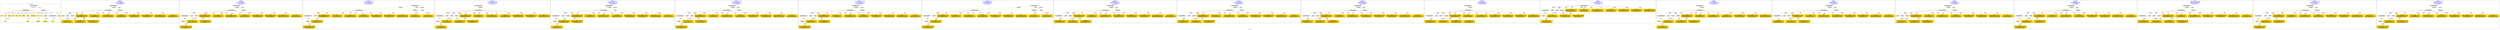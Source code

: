 digraph n0 {
fontcolor="blue"
remincross="true"
label="s05-met.json"
subgraph cluster_0 {
label="1-correct model"
n2[style="filled",color="white",fillcolor="lightgray",label="CulturalHeritageObject1"];
n3[shape="plaintext",style="filled",fillcolor="gold",label="Date"];
n4[style="filled",color="white",fillcolor="lightgray",label="Person1"];
n5[shape="plaintext",style="filled",fillcolor="gold",label="Description"];
n6[shape="plaintext",style="filled",fillcolor="gold",label="values"];
n7[shape="plaintext",style="filled",fillcolor="gold",label="Medium"];
n8[shape="plaintext",style="filled",fillcolor="gold",label="values"];
n9[shape="plaintext",style="filled",fillcolor="gold",label="Credit Line"];
n10[style="filled",color="white",fillcolor="lightgray",label="Concept1"];
n11[shape="plaintext",style="filled",fillcolor="gold",label="Accession Number"];
n12[style="filled",color="white",fillcolor="lightgray",label="Place1"];
n13[shape="plaintext",style="filled",fillcolor="gold",label="id"];
n14[style="filled",color="white",fillcolor="lightgray",label="Concept2"];
n15[style="filled",color="white",fillcolor="lightgray",label="CulturalHeritageObject2"];
n16[shape="plaintext",style="filled",fillcolor="gold",label="values"];
n17[shape="plaintext",style="filled",fillcolor="gold",label="Who"];
n18[shape="plaintext",style="filled",fillcolor="gold",label="Geography"];
n19[style="filled",color="white",fillcolor="lightgray",label="EuropeanaAggregation1"];
n20[style="filled",color="white",fillcolor="lightgray",label="WebResource1"];
n21[shape="plaintext",style="filled",fillcolor="gold",label="image"];
n22[shape="plaintext",style="filled",fillcolor="gold",label="values"];
n23[shape="plaintext",style="filled",fillcolor="gold",label="Classification"];
}
subgraph cluster_1 {
label="candidate 0\nlink coherence:1.0\nnode coherence:1.0\nconfidence:0.5272534055511252\nmapping score:0.5999935594261326\ncost:15.99989\n-precision:0.75-recall:0.57"
n25[style="filled",color="white",fillcolor="lightgray",label="CulturalHeritageObject1"];
n26[style="filled",color="white",fillcolor="lightgray",label="Person1"];
n27[style="filled",color="white",fillcolor="lightgray",label="Concept1"];
n28[style="filled",color="white",fillcolor="lightgray",label="Document1"];
n29[style="filled",color="white",fillcolor="lightgray",label="EuropeanaAggregation1"];
n30[style="filled",color="white",fillcolor="lightgray",label="WebResource1"];
n31[shape="plaintext",style="filled",fillcolor="gold",label="Description\n[CulturalHeritageObject,description,0.529]\n[Person,biographicalInformation,0.219]\n[CulturalHeritageObject,provenance,0.141]\n[CulturalHeritageObject,title,0.111]"];
n32[shape="plaintext",style="filled",fillcolor="gold",label="Date\n[CulturalHeritageObject,created,0.613]\n[Person,dateOfBirth,0.254]\n[Person,dateOfDeath,0.096]\n[CulturalHeritageObject,description,0.036]"];
n33[shape="plaintext",style="filled",fillcolor="gold",label="values\n[CulturalHeritageObject,extent,0.821]\n[CulturalHeritageObject,provenance,0.117]\n[Person,nameOfThePerson,0.032]\n[CulturalHeritageObject,accessionNumber,0.03]"];
n34[shape="plaintext",style="filled",fillcolor="gold",label="Classification\n[Concept,prefLabel,0.556]\n[CulturalHeritageObject,description,0.193]\n[CulturalHeritageObject,title,0.141]\n[Person,biographicalInformation,0.11]"];
n35[shape="plaintext",style="filled",fillcolor="gold",label="Credit Line\n[CulturalHeritageObject,provenance,0.757]\n[CulturalHeritageObject,description,0.112]\n[CulturalHeritageObject,title,0.066]\n[Person,nameOfThePerson,0.065]"];
n36[shape="plaintext",style="filled",fillcolor="gold",label="values\n[CulturalHeritageObject,medium,0.593]\n[CulturalHeritageObject,description,0.141]\n[Concept,prefLabel,0.136]\n[CulturalHeritageObject,provenance,0.13]"];
n37[shape="plaintext",style="filled",fillcolor="gold",label="Who\n[Person,nameOfThePerson,0.536]\n[Document,classLink,0.241]\n[WebResource,classLink,0.119]\n[CulturalHeritageObject,provenance,0.104]"];
n38[shape="plaintext",style="filled",fillcolor="gold",label="values\n[CulturalHeritageObject,provenance,0.395]\n[CulturalHeritageObject,description,0.284]\n[Person,nameOfThePerson,0.162]\n[Document,classLink,0.159]"];
n39[shape="plaintext",style="filled",fillcolor="gold",label="Geography\n[CulturalHeritageObject,provenance,0.646]\n[CulturalHeritageObject,description,0.172]\n[Person,biographicalInformation,0.111]\n[Document,classLink,0.071]"];
n40[shape="plaintext",style="filled",fillcolor="gold",label="Medium\n[CulturalHeritageObject,medium,0.871]\n[CulturalHeritageObject,provenance,0.083]\n[CulturalHeritageObject,description,0.038]\n[Person,biographicalInformation,0.008]"];
n41[shape="plaintext",style="filled",fillcolor="gold",label="image\n[WebResource,classLink,0.59]\n[Document,classLink,0.397]\n[CulturalHeritageObject,description,0.007]\n[Person,nameOfThePerson,0.005]"];
}
subgraph cluster_2 {
label="candidate 1\nlink coherence:1.0\nnode coherence:1.0\nconfidence:0.5272534055511252\nmapping score:0.5999935594261326\ncost:16.99989\n-precision:0.76-recall:0.62"
n43[style="filled",color="white",fillcolor="lightgray",label="CulturalHeritageObject1"];
n44[style="filled",color="white",fillcolor="lightgray",label="CulturalHeritageObject2"];
n45[style="filled",color="white",fillcolor="lightgray",label="Person1"];
n46[style="filled",color="white",fillcolor="lightgray",label="Concept1"];
n47[style="filled",color="white",fillcolor="lightgray",label="Document2"];
n48[style="filled",color="white",fillcolor="lightgray",label="EuropeanaAggregation1"];
n49[style="filled",color="white",fillcolor="lightgray",label="WebResource1"];
n50[shape="plaintext",style="filled",fillcolor="gold",label="values\n[CulturalHeritageObject,provenance,0.395]\n[CulturalHeritageObject,description,0.284]\n[Person,nameOfThePerson,0.162]\n[Document,classLink,0.159]"];
n51[shape="plaintext",style="filled",fillcolor="gold",label="Description\n[CulturalHeritageObject,description,0.529]\n[Person,biographicalInformation,0.219]\n[CulturalHeritageObject,provenance,0.141]\n[CulturalHeritageObject,title,0.111]"];
n52[shape="plaintext",style="filled",fillcolor="gold",label="Date\n[CulturalHeritageObject,created,0.613]\n[Person,dateOfBirth,0.254]\n[Person,dateOfDeath,0.096]\n[CulturalHeritageObject,description,0.036]"];
n53[shape="plaintext",style="filled",fillcolor="gold",label="values\n[CulturalHeritageObject,extent,0.821]\n[CulturalHeritageObject,provenance,0.117]\n[Person,nameOfThePerson,0.032]\n[CulturalHeritageObject,accessionNumber,0.03]"];
n54[shape="plaintext",style="filled",fillcolor="gold",label="Classification\n[Concept,prefLabel,0.556]\n[CulturalHeritageObject,description,0.193]\n[CulturalHeritageObject,title,0.141]\n[Person,biographicalInformation,0.11]"];
n55[shape="plaintext",style="filled",fillcolor="gold",label="Credit Line\n[CulturalHeritageObject,provenance,0.757]\n[CulturalHeritageObject,description,0.112]\n[CulturalHeritageObject,title,0.066]\n[Person,nameOfThePerson,0.065]"];
n56[shape="plaintext",style="filled",fillcolor="gold",label="values\n[CulturalHeritageObject,medium,0.593]\n[CulturalHeritageObject,description,0.141]\n[Concept,prefLabel,0.136]\n[CulturalHeritageObject,provenance,0.13]"];
n57[shape="plaintext",style="filled",fillcolor="gold",label="Who\n[Person,nameOfThePerson,0.536]\n[Document,classLink,0.241]\n[WebResource,classLink,0.119]\n[CulturalHeritageObject,provenance,0.104]"];
n58[shape="plaintext",style="filled",fillcolor="gold",label="Geography\n[CulturalHeritageObject,provenance,0.646]\n[CulturalHeritageObject,description,0.172]\n[Person,biographicalInformation,0.111]\n[Document,classLink,0.071]"];
n59[shape="plaintext",style="filled",fillcolor="gold",label="Medium\n[CulturalHeritageObject,medium,0.871]\n[CulturalHeritageObject,provenance,0.083]\n[CulturalHeritageObject,description,0.038]\n[Person,biographicalInformation,0.008]"];
n60[shape="plaintext",style="filled",fillcolor="gold",label="image\n[WebResource,classLink,0.59]\n[Document,classLink,0.397]\n[CulturalHeritageObject,description,0.007]\n[Person,nameOfThePerson,0.005]"];
}
subgraph cluster_3 {
label="candidate 10\nlink coherence:0.9411764705882353\nnode coherence:1.0\nconfidence:0.5272534055511252\nmapping score:0.5999935594261326\ncost:116.009942\n-precision:0.71-recall:0.57"
n62[style="filled",color="white",fillcolor="lightgray",label="CulturalHeritageObject1"];
n63[style="filled",color="white",fillcolor="lightgray",label="CulturalHeritageObject2"];
n64[style="filled",color="white",fillcolor="lightgray",label="Concept1"];
n65[style="filled",color="white",fillcolor="lightgray",label="Document2"];
n66[style="filled",color="white",fillcolor="lightgray",label="EuropeanaAggregation1"];
n67[style="filled",color="white",fillcolor="lightgray",label="WebResource1"];
n68[style="filled",color="white",fillcolor="lightgray",label="Person1"];
n69[shape="plaintext",style="filled",fillcolor="gold",label="values\n[CulturalHeritageObject,provenance,0.395]\n[CulturalHeritageObject,description,0.284]\n[Person,nameOfThePerson,0.162]\n[Document,classLink,0.159]"];
n70[shape="plaintext",style="filled",fillcolor="gold",label="Description\n[CulturalHeritageObject,description,0.529]\n[Person,biographicalInformation,0.219]\n[CulturalHeritageObject,provenance,0.141]\n[CulturalHeritageObject,title,0.111]"];
n71[shape="plaintext",style="filled",fillcolor="gold",label="Date\n[CulturalHeritageObject,created,0.613]\n[Person,dateOfBirth,0.254]\n[Person,dateOfDeath,0.096]\n[CulturalHeritageObject,description,0.036]"];
n72[shape="plaintext",style="filled",fillcolor="gold",label="values\n[CulturalHeritageObject,extent,0.821]\n[CulturalHeritageObject,provenance,0.117]\n[Person,nameOfThePerson,0.032]\n[CulturalHeritageObject,accessionNumber,0.03]"];
n73[shape="plaintext",style="filled",fillcolor="gold",label="Classification\n[Concept,prefLabel,0.556]\n[CulturalHeritageObject,description,0.193]\n[CulturalHeritageObject,title,0.141]\n[Person,biographicalInformation,0.11]"];
n74[shape="plaintext",style="filled",fillcolor="gold",label="Credit Line\n[CulturalHeritageObject,provenance,0.757]\n[CulturalHeritageObject,description,0.112]\n[CulturalHeritageObject,title,0.066]\n[Person,nameOfThePerson,0.065]"];
n75[shape="plaintext",style="filled",fillcolor="gold",label="values\n[CulturalHeritageObject,medium,0.593]\n[CulturalHeritageObject,description,0.141]\n[Concept,prefLabel,0.136]\n[CulturalHeritageObject,provenance,0.13]"];
n76[shape="plaintext",style="filled",fillcolor="gold",label="Who\n[Person,nameOfThePerson,0.536]\n[Document,classLink,0.241]\n[WebResource,classLink,0.119]\n[CulturalHeritageObject,provenance,0.104]"];
n77[shape="plaintext",style="filled",fillcolor="gold",label="Geography\n[CulturalHeritageObject,provenance,0.646]\n[CulturalHeritageObject,description,0.172]\n[Person,biographicalInformation,0.111]\n[Document,classLink,0.071]"];
n78[shape="plaintext",style="filled",fillcolor="gold",label="Medium\n[CulturalHeritageObject,medium,0.871]\n[CulturalHeritageObject,provenance,0.083]\n[CulturalHeritageObject,description,0.038]\n[Person,biographicalInformation,0.008]"];
n79[shape="plaintext",style="filled",fillcolor="gold",label="image\n[WebResource,classLink,0.59]\n[Document,classLink,0.397]\n[CulturalHeritageObject,description,0.007]\n[Person,nameOfThePerson,0.005]"];
}
subgraph cluster_4 {
label="candidate 11\nlink coherence:0.9411764705882353\nnode coherence:1.0\nconfidence:0.5097191744288259\nmapping score:0.5941488157186995\ncost:16.9999\n-precision:0.59-recall:0.48"
n81[style="filled",color="white",fillcolor="lightgray",label="CulturalHeritageObject1"];
n82[style="filled",color="white",fillcolor="lightgray",label="CulturalHeritageObject2"];
n83[style="filled",color="white",fillcolor="lightgray",label="Person1"];
n84[style="filled",color="white",fillcolor="lightgray",label="Concept1"];
n85[style="filled",color="white",fillcolor="lightgray",label="Document1"];
n86[style="filled",color="white",fillcolor="lightgray",label="Document2"];
n87[style="filled",color="white",fillcolor="lightgray",label="EuropeanaAggregation1"];
n88[shape="plaintext",style="filled",fillcolor="gold",label="image\n[WebResource,classLink,0.59]\n[Document,classLink,0.397]\n[CulturalHeritageObject,description,0.007]\n[Person,nameOfThePerson,0.005]"];
n89[shape="plaintext",style="filled",fillcolor="gold",label="Description\n[CulturalHeritageObject,description,0.529]\n[Person,biographicalInformation,0.219]\n[CulturalHeritageObject,provenance,0.141]\n[CulturalHeritageObject,title,0.111]"];
n90[shape="plaintext",style="filled",fillcolor="gold",label="Date\n[CulturalHeritageObject,created,0.613]\n[Person,dateOfBirth,0.254]\n[Person,dateOfDeath,0.096]\n[CulturalHeritageObject,description,0.036]"];
n91[shape="plaintext",style="filled",fillcolor="gold",label="values\n[CulturalHeritageObject,extent,0.821]\n[CulturalHeritageObject,provenance,0.117]\n[Person,nameOfThePerson,0.032]\n[CulturalHeritageObject,accessionNumber,0.03]"];
n92[shape="plaintext",style="filled",fillcolor="gold",label="Classification\n[Concept,prefLabel,0.556]\n[CulturalHeritageObject,description,0.193]\n[CulturalHeritageObject,title,0.141]\n[Person,biographicalInformation,0.11]"];
n93[shape="plaintext",style="filled",fillcolor="gold",label="Credit Line\n[CulturalHeritageObject,provenance,0.757]\n[CulturalHeritageObject,description,0.112]\n[CulturalHeritageObject,title,0.066]\n[Person,nameOfThePerson,0.065]"];
n94[shape="plaintext",style="filled",fillcolor="gold",label="values\n[CulturalHeritageObject,medium,0.593]\n[CulturalHeritageObject,description,0.141]\n[Concept,prefLabel,0.136]\n[CulturalHeritageObject,provenance,0.13]"];
n95[shape="plaintext",style="filled",fillcolor="gold",label="Who\n[Person,nameOfThePerson,0.536]\n[Document,classLink,0.241]\n[WebResource,classLink,0.119]\n[CulturalHeritageObject,provenance,0.104]"];
n96[shape="plaintext",style="filled",fillcolor="gold",label="values\n[CulturalHeritageObject,provenance,0.395]\n[CulturalHeritageObject,description,0.284]\n[Person,nameOfThePerson,0.162]\n[Document,classLink,0.159]"];
n97[shape="plaintext",style="filled",fillcolor="gold",label="Geography\n[CulturalHeritageObject,provenance,0.646]\n[CulturalHeritageObject,description,0.172]\n[Person,biographicalInformation,0.111]\n[Document,classLink,0.071]"];
n98[shape="plaintext",style="filled",fillcolor="gold",label="Medium\n[CulturalHeritageObject,medium,0.871]\n[CulturalHeritageObject,provenance,0.083]\n[CulturalHeritageObject,description,0.038]\n[Person,biographicalInformation,0.008]"];
}
subgraph cluster_5 {
label="candidate 12\nlink coherence:0.9411764705882353\nnode coherence:1.0\nconfidence:0.5097191744288259\nmapping score:0.5941488157186995\ncost:116.009972\n-precision:0.59-recall:0.48"
n100[style="filled",color="white",fillcolor="lightgray",label="CulturalHeritageObject1"];
n101[style="filled",color="white",fillcolor="lightgray",label="CulturalHeritageObject2"];
n102[style="filled",color="white",fillcolor="lightgray",label="Concept1"];
n103[style="filled",color="white",fillcolor="lightgray",label="Document1"];
n104[style="filled",color="white",fillcolor="lightgray",label="Document2"];
n105[style="filled",color="white",fillcolor="lightgray",label="EuropeanaAggregation1"];
n106[style="filled",color="white",fillcolor="lightgray",label="Person1"];
n107[shape="plaintext",style="filled",fillcolor="gold",label="image\n[WebResource,classLink,0.59]\n[Document,classLink,0.397]\n[CulturalHeritageObject,description,0.007]\n[Person,nameOfThePerson,0.005]"];
n108[shape="plaintext",style="filled",fillcolor="gold",label="Description\n[CulturalHeritageObject,description,0.529]\n[Person,biographicalInformation,0.219]\n[CulturalHeritageObject,provenance,0.141]\n[CulturalHeritageObject,title,0.111]"];
n109[shape="plaintext",style="filled",fillcolor="gold",label="Date\n[CulturalHeritageObject,created,0.613]\n[Person,dateOfBirth,0.254]\n[Person,dateOfDeath,0.096]\n[CulturalHeritageObject,description,0.036]"];
n110[shape="plaintext",style="filled",fillcolor="gold",label="values\n[CulturalHeritageObject,extent,0.821]\n[CulturalHeritageObject,provenance,0.117]\n[Person,nameOfThePerson,0.032]\n[CulturalHeritageObject,accessionNumber,0.03]"];
n111[shape="plaintext",style="filled",fillcolor="gold",label="Classification\n[Concept,prefLabel,0.556]\n[CulturalHeritageObject,description,0.193]\n[CulturalHeritageObject,title,0.141]\n[Person,biographicalInformation,0.11]"];
n112[shape="plaintext",style="filled",fillcolor="gold",label="Credit Line\n[CulturalHeritageObject,provenance,0.757]\n[CulturalHeritageObject,description,0.112]\n[CulturalHeritageObject,title,0.066]\n[Person,nameOfThePerson,0.065]"];
n113[shape="plaintext",style="filled",fillcolor="gold",label="values\n[CulturalHeritageObject,medium,0.593]\n[CulturalHeritageObject,description,0.141]\n[Concept,prefLabel,0.136]\n[CulturalHeritageObject,provenance,0.13]"];
n114[shape="plaintext",style="filled",fillcolor="gold",label="Who\n[Person,nameOfThePerson,0.536]\n[Document,classLink,0.241]\n[WebResource,classLink,0.119]\n[CulturalHeritageObject,provenance,0.104]"];
n115[shape="plaintext",style="filled",fillcolor="gold",label="values\n[CulturalHeritageObject,provenance,0.395]\n[CulturalHeritageObject,description,0.284]\n[Person,nameOfThePerson,0.162]\n[Document,classLink,0.159]"];
n116[shape="plaintext",style="filled",fillcolor="gold",label="Geography\n[CulturalHeritageObject,provenance,0.646]\n[CulturalHeritageObject,description,0.172]\n[Person,biographicalInformation,0.111]\n[Document,classLink,0.071]"];
n117[shape="plaintext",style="filled",fillcolor="gold",label="Medium\n[CulturalHeritageObject,medium,0.871]\n[CulturalHeritageObject,provenance,0.083]\n[CulturalHeritageObject,description,0.038]\n[Person,biographicalInformation,0.008]"];
}
subgraph cluster_6 {
label="candidate 13\nlink coherence:0.9411764705882353\nnode coherence:1.0\nconfidence:0.4963609077540729\nmapping score:0.5896960601604485\ncost:16.99987\n-precision:0.76-recall:0.62"
n119[style="filled",color="white",fillcolor="lightgray",label="CulturalHeritageObject1"];
n120[style="filled",color="white",fillcolor="lightgray",label="CulturalHeritageObject2"];
n121[style="filled",color="white",fillcolor="lightgray",label="Person1"];
n122[style="filled",color="white",fillcolor="lightgray",label="Concept1"];
n123[style="filled",color="white",fillcolor="lightgray",label="Document2"];
n124[style="filled",color="white",fillcolor="lightgray",label="EuropeanaAggregation1"];
n125[style="filled",color="white",fillcolor="lightgray",label="WebResource1"];
n126[shape="plaintext",style="filled",fillcolor="gold",label="Description\n[CulturalHeritageObject,description,0.529]\n[Person,biographicalInformation,0.219]\n[CulturalHeritageObject,provenance,0.141]\n[CulturalHeritageObject,title,0.111]"];
n127[shape="plaintext",style="filled",fillcolor="gold",label="Geography\n[CulturalHeritageObject,provenance,0.646]\n[CulturalHeritageObject,description,0.172]\n[Person,biographicalInformation,0.111]\n[Document,classLink,0.071]"];
n128[shape="plaintext",style="filled",fillcolor="gold",label="Date\n[CulturalHeritageObject,created,0.613]\n[Person,dateOfBirth,0.254]\n[Person,dateOfDeath,0.096]\n[CulturalHeritageObject,description,0.036]"];
n129[shape="plaintext",style="filled",fillcolor="gold",label="values\n[CulturalHeritageObject,extent,0.821]\n[CulturalHeritageObject,provenance,0.117]\n[Person,nameOfThePerson,0.032]\n[CulturalHeritageObject,accessionNumber,0.03]"];
n130[shape="plaintext",style="filled",fillcolor="gold",label="Classification\n[Concept,prefLabel,0.556]\n[CulturalHeritageObject,description,0.193]\n[CulturalHeritageObject,title,0.141]\n[Person,biographicalInformation,0.11]"];
n131[shape="plaintext",style="filled",fillcolor="gold",label="values\n[CulturalHeritageObject,provenance,0.395]\n[CulturalHeritageObject,description,0.284]\n[Person,nameOfThePerson,0.162]\n[Document,classLink,0.159]"];
n132[shape="plaintext",style="filled",fillcolor="gold",label="values\n[CulturalHeritageObject,medium,0.593]\n[CulturalHeritageObject,description,0.141]\n[Concept,prefLabel,0.136]\n[CulturalHeritageObject,provenance,0.13]"];
n133[shape="plaintext",style="filled",fillcolor="gold",label="Who\n[Person,nameOfThePerson,0.536]\n[Document,classLink,0.241]\n[WebResource,classLink,0.119]\n[CulturalHeritageObject,provenance,0.104]"];
n134[shape="plaintext",style="filled",fillcolor="gold",label="Credit Line\n[CulturalHeritageObject,provenance,0.757]\n[CulturalHeritageObject,description,0.112]\n[CulturalHeritageObject,title,0.066]\n[Person,nameOfThePerson,0.065]"];
n135[shape="plaintext",style="filled",fillcolor="gold",label="Medium\n[CulturalHeritageObject,medium,0.871]\n[CulturalHeritageObject,provenance,0.083]\n[CulturalHeritageObject,description,0.038]\n[Person,biographicalInformation,0.008]"];
n136[shape="plaintext",style="filled",fillcolor="gold",label="image\n[WebResource,classLink,0.59]\n[Document,classLink,0.397]\n[CulturalHeritageObject,description,0.007]\n[Person,nameOfThePerson,0.005]"];
}
subgraph cluster_7 {
label="candidate 14\nlink coherence:0.9411764705882353\nnode coherence:1.0\nconfidence:0.4963609077540729\nmapping score:0.5896960601604485\ncost:116.009922\n-precision:0.82-recall:0.67"
n138[style="filled",color="white",fillcolor="lightgray",label="CulturalHeritageObject1"];
n139[style="filled",color="white",fillcolor="lightgray",label="CulturalHeritageObject2"];
n140[style="filled",color="white",fillcolor="lightgray",label="Person1"];
n141[style="filled",color="white",fillcolor="lightgray",label="Concept1"];
n142[style="filled",color="white",fillcolor="lightgray",label="Document2"];
n143[style="filled",color="white",fillcolor="lightgray",label="EuropeanaAggregation1"];
n144[style="filled",color="white",fillcolor="lightgray",label="WebResource1"];
n145[shape="plaintext",style="filled",fillcolor="gold",label="Description\n[CulturalHeritageObject,description,0.529]\n[Person,biographicalInformation,0.219]\n[CulturalHeritageObject,provenance,0.141]\n[CulturalHeritageObject,title,0.111]"];
n146[shape="plaintext",style="filled",fillcolor="gold",label="Geography\n[CulturalHeritageObject,provenance,0.646]\n[CulturalHeritageObject,description,0.172]\n[Person,biographicalInformation,0.111]\n[Document,classLink,0.071]"];
n147[shape="plaintext",style="filled",fillcolor="gold",label="Date\n[CulturalHeritageObject,created,0.613]\n[Person,dateOfBirth,0.254]\n[Person,dateOfDeath,0.096]\n[CulturalHeritageObject,description,0.036]"];
n148[shape="plaintext",style="filled",fillcolor="gold",label="values\n[CulturalHeritageObject,extent,0.821]\n[CulturalHeritageObject,provenance,0.117]\n[Person,nameOfThePerson,0.032]\n[CulturalHeritageObject,accessionNumber,0.03]"];
n149[shape="plaintext",style="filled",fillcolor="gold",label="Classification\n[Concept,prefLabel,0.556]\n[CulturalHeritageObject,description,0.193]\n[CulturalHeritageObject,title,0.141]\n[Person,biographicalInformation,0.11]"];
n150[shape="plaintext",style="filled",fillcolor="gold",label="values\n[CulturalHeritageObject,provenance,0.395]\n[CulturalHeritageObject,description,0.284]\n[Person,nameOfThePerson,0.162]\n[Document,classLink,0.159]"];
n151[shape="plaintext",style="filled",fillcolor="gold",label="values\n[CulturalHeritageObject,medium,0.593]\n[CulturalHeritageObject,description,0.141]\n[Concept,prefLabel,0.136]\n[CulturalHeritageObject,provenance,0.13]"];
n152[shape="plaintext",style="filled",fillcolor="gold",label="Who\n[Person,nameOfThePerson,0.536]\n[Document,classLink,0.241]\n[WebResource,classLink,0.119]\n[CulturalHeritageObject,provenance,0.104]"];
n153[shape="plaintext",style="filled",fillcolor="gold",label="Credit Line\n[CulturalHeritageObject,provenance,0.757]\n[CulturalHeritageObject,description,0.112]\n[CulturalHeritageObject,title,0.066]\n[Person,nameOfThePerson,0.065]"];
n154[shape="plaintext",style="filled",fillcolor="gold",label="Medium\n[CulturalHeritageObject,medium,0.871]\n[CulturalHeritageObject,provenance,0.083]\n[CulturalHeritageObject,description,0.038]\n[Person,biographicalInformation,0.008]"];
n155[shape="plaintext",style="filled",fillcolor="gold",label="image\n[WebResource,classLink,0.59]\n[Document,classLink,0.397]\n[CulturalHeritageObject,description,0.007]\n[Person,nameOfThePerson,0.005]"];
}
subgraph cluster_8 {
label="candidate 15\nlink coherence:0.9411764705882353\nnode coherence:1.0\nconfidence:0.4963609077540729\nmapping score:0.5896960601604485\ncost:116.009942\n-precision:0.76-recall:0.62"
n157[style="filled",color="white",fillcolor="lightgray",label="CulturalHeritageObject1"];
n158[style="filled",color="white",fillcolor="lightgray",label="CulturalHeritageObject2"];
n159[style="filled",color="white",fillcolor="lightgray",label="Concept1"];
n160[style="filled",color="white",fillcolor="lightgray",label="Document2"];
n161[style="filled",color="white",fillcolor="lightgray",label="EuropeanaAggregation1"];
n162[style="filled",color="white",fillcolor="lightgray",label="WebResource1"];
n163[style="filled",color="white",fillcolor="lightgray",label="Person1"];
n164[shape="plaintext",style="filled",fillcolor="gold",label="Description\n[CulturalHeritageObject,description,0.529]\n[Person,biographicalInformation,0.219]\n[CulturalHeritageObject,provenance,0.141]\n[CulturalHeritageObject,title,0.111]"];
n165[shape="plaintext",style="filled",fillcolor="gold",label="Geography\n[CulturalHeritageObject,provenance,0.646]\n[CulturalHeritageObject,description,0.172]\n[Person,biographicalInformation,0.111]\n[Document,classLink,0.071]"];
n166[shape="plaintext",style="filled",fillcolor="gold",label="Date\n[CulturalHeritageObject,created,0.613]\n[Person,dateOfBirth,0.254]\n[Person,dateOfDeath,0.096]\n[CulturalHeritageObject,description,0.036]"];
n167[shape="plaintext",style="filled",fillcolor="gold",label="values\n[CulturalHeritageObject,extent,0.821]\n[CulturalHeritageObject,provenance,0.117]\n[Person,nameOfThePerson,0.032]\n[CulturalHeritageObject,accessionNumber,0.03]"];
n168[shape="plaintext",style="filled",fillcolor="gold",label="Classification\n[Concept,prefLabel,0.556]\n[CulturalHeritageObject,description,0.193]\n[CulturalHeritageObject,title,0.141]\n[Person,biographicalInformation,0.11]"];
n169[shape="plaintext",style="filled",fillcolor="gold",label="values\n[CulturalHeritageObject,provenance,0.395]\n[CulturalHeritageObject,description,0.284]\n[Person,nameOfThePerson,0.162]\n[Document,classLink,0.159]"];
n170[shape="plaintext",style="filled",fillcolor="gold",label="values\n[CulturalHeritageObject,medium,0.593]\n[CulturalHeritageObject,description,0.141]\n[Concept,prefLabel,0.136]\n[CulturalHeritageObject,provenance,0.13]"];
n171[shape="plaintext",style="filled",fillcolor="gold",label="Who\n[Person,nameOfThePerson,0.536]\n[Document,classLink,0.241]\n[WebResource,classLink,0.119]\n[CulturalHeritageObject,provenance,0.104]"];
n172[shape="plaintext",style="filled",fillcolor="gold",label="Credit Line\n[CulturalHeritageObject,provenance,0.757]\n[CulturalHeritageObject,description,0.112]\n[CulturalHeritageObject,title,0.066]\n[Person,nameOfThePerson,0.065]"];
n173[shape="plaintext",style="filled",fillcolor="gold",label="Medium\n[CulturalHeritageObject,medium,0.871]\n[CulturalHeritageObject,provenance,0.083]\n[CulturalHeritageObject,description,0.038]\n[Person,biographicalInformation,0.008]"];
n174[shape="plaintext",style="filled",fillcolor="gold",label="image\n[WebResource,classLink,0.59]\n[Document,classLink,0.397]\n[CulturalHeritageObject,description,0.007]\n[Person,nameOfThePerson,0.005]"];
}
subgraph cluster_9 {
label="candidate 16\nlink coherence:0.9375\nnode coherence:0.9375\nconfidence:0.5798708541077834\nmapping score:0.5966993756116853\ncost:114.99989\n-precision:0.69-recall:0.52"
n176[style="filled",color="white",fillcolor="lightgray",label="CulturalHeritageObject1"];
n177[style="filled",color="white",fillcolor="lightgray",label="CulturalHeritageObject2"];
n178[style="filled",color="white",fillcolor="lightgray",label="Person1"];
n179[style="filled",color="white",fillcolor="lightgray",label="Concept1"];
n180[style="filled",color="white",fillcolor="lightgray",label="EuropeanaAggregation1"];
n181[style="filled",color="white",fillcolor="lightgray",label="WebResource1"];
n182[shape="plaintext",style="filled",fillcolor="gold",label="values\n[CulturalHeritageObject,provenance,0.395]\n[CulturalHeritageObject,description,0.284]\n[Person,nameOfThePerson,0.162]\n[Document,classLink,0.159]"];
n183[shape="plaintext",style="filled",fillcolor="gold",label="Date\n[CulturalHeritageObject,created,0.613]\n[Person,dateOfBirth,0.254]\n[Person,dateOfDeath,0.096]\n[CulturalHeritageObject,description,0.036]"];
n184[shape="plaintext",style="filled",fillcolor="gold",label="values\n[CulturalHeritageObject,extent,0.821]\n[CulturalHeritageObject,provenance,0.117]\n[Person,nameOfThePerson,0.032]\n[CulturalHeritageObject,accessionNumber,0.03]"];
n185[shape="plaintext",style="filled",fillcolor="gold",label="values\n[CulturalHeritageObject,medium,0.593]\n[CulturalHeritageObject,description,0.141]\n[Concept,prefLabel,0.136]\n[CulturalHeritageObject,provenance,0.13]"];
n186[shape="plaintext",style="filled",fillcolor="gold",label="Description\n[CulturalHeritageObject,description,0.529]\n[Person,biographicalInformation,0.219]\n[CulturalHeritageObject,provenance,0.141]\n[CulturalHeritageObject,title,0.111]"];
n187[shape="plaintext",style="filled",fillcolor="gold",label="Classification\n[Concept,prefLabel,0.556]\n[CulturalHeritageObject,description,0.193]\n[CulturalHeritageObject,title,0.141]\n[Person,biographicalInformation,0.11]"];
n188[shape="plaintext",style="filled",fillcolor="gold",label="Credit Line\n[CulturalHeritageObject,provenance,0.757]\n[CulturalHeritageObject,description,0.112]\n[CulturalHeritageObject,title,0.066]\n[Person,nameOfThePerson,0.065]"];
n189[shape="plaintext",style="filled",fillcolor="gold",label="Who\n[Person,nameOfThePerson,0.536]\n[Document,classLink,0.241]\n[WebResource,classLink,0.119]\n[CulturalHeritageObject,provenance,0.104]"];
n190[shape="plaintext",style="filled",fillcolor="gold",label="Geography\n[CulturalHeritageObject,provenance,0.646]\n[CulturalHeritageObject,description,0.172]\n[Person,biographicalInformation,0.111]\n[Document,classLink,0.071]"];
n191[shape="plaintext",style="filled",fillcolor="gold",label="Medium\n[CulturalHeritageObject,medium,0.871]\n[CulturalHeritageObject,provenance,0.083]\n[CulturalHeritageObject,description,0.038]\n[Person,biographicalInformation,0.008]"];
n192[shape="plaintext",style="filled",fillcolor="gold",label="image\n[WebResource,classLink,0.59]\n[Document,classLink,0.397]\n[CulturalHeritageObject,description,0.007]\n[Person,nameOfThePerson,0.005]"];
}
subgraph cluster_10 {
label="candidate 17\nlink coherence:0.9375\nnode coherence:0.9375\nconfidence:0.5688452964639241\nmapping score:0.5930241897303989\ncost:114.99989\n-precision:0.69-recall:0.52"
n194[style="filled",color="white",fillcolor="lightgray",label="CulturalHeritageObject1"];
n195[style="filled",color="white",fillcolor="lightgray",label="CulturalHeritageObject2"];
n196[style="filled",color="white",fillcolor="lightgray",label="Person1"];
n197[style="filled",color="white",fillcolor="lightgray",label="Document1"];
n198[style="filled",color="white",fillcolor="lightgray",label="EuropeanaAggregation1"];
n199[style="filled",color="white",fillcolor="lightgray",label="WebResource1"];
n200[shape="plaintext",style="filled",fillcolor="gold",label="Description\n[CulturalHeritageObject,description,0.529]\n[Person,biographicalInformation,0.219]\n[CulturalHeritageObject,provenance,0.141]\n[CulturalHeritageObject,title,0.111]"];
n201[shape="plaintext",style="filled",fillcolor="gold",label="Date\n[CulturalHeritageObject,created,0.613]\n[Person,dateOfBirth,0.254]\n[Person,dateOfDeath,0.096]\n[CulturalHeritageObject,description,0.036]"];
n202[shape="plaintext",style="filled",fillcolor="gold",label="values\n[CulturalHeritageObject,extent,0.821]\n[CulturalHeritageObject,provenance,0.117]\n[Person,nameOfThePerson,0.032]\n[CulturalHeritageObject,accessionNumber,0.03]"];
n203[shape="plaintext",style="filled",fillcolor="gold",label="values\n[CulturalHeritageObject,medium,0.593]\n[CulturalHeritageObject,description,0.141]\n[Concept,prefLabel,0.136]\n[CulturalHeritageObject,provenance,0.13]"];
n204[shape="plaintext",style="filled",fillcolor="gold",label="Classification\n[Concept,prefLabel,0.556]\n[CulturalHeritageObject,description,0.193]\n[CulturalHeritageObject,title,0.141]\n[Person,biographicalInformation,0.11]"];
n205[shape="plaintext",style="filled",fillcolor="gold",label="Credit Line\n[CulturalHeritageObject,provenance,0.757]\n[CulturalHeritageObject,description,0.112]\n[CulturalHeritageObject,title,0.066]\n[Person,nameOfThePerson,0.065]"];
n206[shape="plaintext",style="filled",fillcolor="gold",label="Who\n[Person,nameOfThePerson,0.536]\n[Document,classLink,0.241]\n[WebResource,classLink,0.119]\n[CulturalHeritageObject,provenance,0.104]"];
n207[shape="plaintext",style="filled",fillcolor="gold",label="values\n[CulturalHeritageObject,provenance,0.395]\n[CulturalHeritageObject,description,0.284]\n[Person,nameOfThePerson,0.162]\n[Document,classLink,0.159]"];
n208[shape="plaintext",style="filled",fillcolor="gold",label="Geography\n[CulturalHeritageObject,provenance,0.646]\n[CulturalHeritageObject,description,0.172]\n[Person,biographicalInformation,0.111]\n[Document,classLink,0.071]"];
n209[shape="plaintext",style="filled",fillcolor="gold",label="Medium\n[CulturalHeritageObject,medium,0.871]\n[CulturalHeritageObject,provenance,0.083]\n[CulturalHeritageObject,description,0.038]\n[Person,biographicalInformation,0.008]"];
n210[shape="plaintext",style="filled",fillcolor="gold",label="image\n[WebResource,classLink,0.59]\n[Document,classLink,0.397]\n[CulturalHeritageObject,description,0.007]\n[Person,nameOfThePerson,0.005]"];
}
subgraph cluster_11 {
label="candidate 18\nlink coherence:0.9375\nnode coherence:0.9375\nconfidence:0.5650773716867614\nmapping score:0.591768214804678\ncost:114.99989\n-precision:0.75-recall:0.57"
n212[style="filled",color="white",fillcolor="lightgray",label="CulturalHeritageObject1"];
n213[style="filled",color="white",fillcolor="lightgray",label="CulturalHeritageObject2"];
n214[style="filled",color="white",fillcolor="lightgray",label="Person1"];
n215[style="filled",color="white",fillcolor="lightgray",label="Concept1"];
n216[style="filled",color="white",fillcolor="lightgray",label="EuropeanaAggregation1"];
n217[style="filled",color="white",fillcolor="lightgray",label="WebResource1"];
n218[shape="plaintext",style="filled",fillcolor="gold",label="Description\n[CulturalHeritageObject,description,0.529]\n[Person,biographicalInformation,0.219]\n[CulturalHeritageObject,provenance,0.141]\n[CulturalHeritageObject,title,0.111]"];
n219[shape="plaintext",style="filled",fillcolor="gold",label="Date\n[CulturalHeritageObject,created,0.613]\n[Person,dateOfBirth,0.254]\n[Person,dateOfDeath,0.096]\n[CulturalHeritageObject,description,0.036]"];
n220[shape="plaintext",style="filled",fillcolor="gold",label="values\n[CulturalHeritageObject,extent,0.821]\n[CulturalHeritageObject,provenance,0.117]\n[Person,nameOfThePerson,0.032]\n[CulturalHeritageObject,accessionNumber,0.03]"];
n221[shape="plaintext",style="filled",fillcolor="gold",label="values\n[CulturalHeritageObject,medium,0.593]\n[CulturalHeritageObject,description,0.141]\n[Concept,prefLabel,0.136]\n[CulturalHeritageObject,provenance,0.13]"];
n222[shape="plaintext",style="filled",fillcolor="gold",label="Credit Line\n[CulturalHeritageObject,provenance,0.757]\n[CulturalHeritageObject,description,0.112]\n[CulturalHeritageObject,title,0.066]\n[Person,nameOfThePerson,0.065]"];
n223[shape="plaintext",style="filled",fillcolor="gold",label="Classification\n[Concept,prefLabel,0.556]\n[CulturalHeritageObject,description,0.193]\n[CulturalHeritageObject,title,0.141]\n[Person,biographicalInformation,0.11]"];
n224[shape="plaintext",style="filled",fillcolor="gold",label="values\n[CulturalHeritageObject,provenance,0.395]\n[CulturalHeritageObject,description,0.284]\n[Person,nameOfThePerson,0.162]\n[Document,classLink,0.159]"];
n225[shape="plaintext",style="filled",fillcolor="gold",label="Who\n[Person,nameOfThePerson,0.536]\n[Document,classLink,0.241]\n[WebResource,classLink,0.119]\n[CulturalHeritageObject,provenance,0.104]"];
n226[shape="plaintext",style="filled",fillcolor="gold",label="Geography\n[CulturalHeritageObject,provenance,0.646]\n[CulturalHeritageObject,description,0.172]\n[Person,biographicalInformation,0.111]\n[Document,classLink,0.071]"];
n227[shape="plaintext",style="filled",fillcolor="gold",label="Medium\n[CulturalHeritageObject,medium,0.871]\n[CulturalHeritageObject,provenance,0.083]\n[CulturalHeritageObject,description,0.038]\n[Person,biographicalInformation,0.008]"];
n228[shape="plaintext",style="filled",fillcolor="gold",label="image\n[WebResource,classLink,0.59]\n[Document,classLink,0.397]\n[CulturalHeritageObject,description,0.007]\n[Person,nameOfThePerson,0.005]"];
}
subgraph cluster_12 {
label="candidate 19\nlink coherence:0.9375\nnode coherence:0.9375\nconfidence:0.5623366229854841\nmapping score:0.5908546319042524\ncost:114.99992\n-precision:0.56-recall:0.43"
n230[style="filled",color="white",fillcolor="lightgray",label="CulturalHeritageObject1"];
n231[style="filled",color="white",fillcolor="lightgray",label="CulturalHeritageObject2"];
n232[style="filled",color="white",fillcolor="lightgray",label="Person1"];
n233[style="filled",color="white",fillcolor="lightgray",label="Concept1"];
n234[style="filled",color="white",fillcolor="lightgray",label="Document1"];
n235[style="filled",color="white",fillcolor="lightgray",label="EuropeanaAggregation1"];
n236[shape="plaintext",style="filled",fillcolor="gold",label="values\n[CulturalHeritageObject,provenance,0.395]\n[CulturalHeritageObject,description,0.284]\n[Person,nameOfThePerson,0.162]\n[Document,classLink,0.159]"];
n237[shape="plaintext",style="filled",fillcolor="gold",label="Date\n[CulturalHeritageObject,created,0.613]\n[Person,dateOfBirth,0.254]\n[Person,dateOfDeath,0.096]\n[CulturalHeritageObject,description,0.036]"];
n238[shape="plaintext",style="filled",fillcolor="gold",label="values\n[CulturalHeritageObject,extent,0.821]\n[CulturalHeritageObject,provenance,0.117]\n[Person,nameOfThePerson,0.032]\n[CulturalHeritageObject,accessionNumber,0.03]"];
n239[shape="plaintext",style="filled",fillcolor="gold",label="values\n[CulturalHeritageObject,medium,0.593]\n[CulturalHeritageObject,description,0.141]\n[Concept,prefLabel,0.136]\n[CulturalHeritageObject,provenance,0.13]"];
n240[shape="plaintext",style="filled",fillcolor="gold",label="Description\n[CulturalHeritageObject,description,0.529]\n[Person,biographicalInformation,0.219]\n[CulturalHeritageObject,provenance,0.141]\n[CulturalHeritageObject,title,0.111]"];
n241[shape="plaintext",style="filled",fillcolor="gold",label="Classification\n[Concept,prefLabel,0.556]\n[CulturalHeritageObject,description,0.193]\n[CulturalHeritageObject,title,0.141]\n[Person,biographicalInformation,0.11]"];
n242[shape="plaintext",style="filled",fillcolor="gold",label="Credit Line\n[CulturalHeritageObject,provenance,0.757]\n[CulturalHeritageObject,description,0.112]\n[CulturalHeritageObject,title,0.066]\n[Person,nameOfThePerson,0.065]"];
n243[shape="plaintext",style="filled",fillcolor="gold",label="image\n[WebResource,classLink,0.59]\n[Document,classLink,0.397]\n[CulturalHeritageObject,description,0.007]\n[Person,nameOfThePerson,0.005]"];
n244[shape="plaintext",style="filled",fillcolor="gold",label="Who\n[Person,nameOfThePerson,0.536]\n[Document,classLink,0.241]\n[WebResource,classLink,0.119]\n[CulturalHeritageObject,provenance,0.104]"];
n245[shape="plaintext",style="filled",fillcolor="gold",label="Geography\n[CulturalHeritageObject,provenance,0.646]\n[CulturalHeritageObject,description,0.172]\n[Person,biographicalInformation,0.111]\n[Document,classLink,0.071]"];
n246[shape="plaintext",style="filled",fillcolor="gold",label="Medium\n[CulturalHeritageObject,medium,0.871]\n[CulturalHeritageObject,provenance,0.083]\n[CulturalHeritageObject,description,0.038]\n[Person,biographicalInformation,0.008]"];
}
subgraph cluster_13 {
label="candidate 2\nlink coherence:1.0\nnode coherence:1.0\nconfidence:0.5097191744288259\nmapping score:0.5941488157186995\ncost:15.99995\n-precision:0.62-recall:0.48"
n248[style="filled",color="white",fillcolor="lightgray",label="CulturalHeritageObject1"];
n249[style="filled",color="white",fillcolor="lightgray",label="CulturalHeritageObject2"];
n250[style="filled",color="white",fillcolor="lightgray",label="Person1"];
n251[style="filled",color="white",fillcolor="lightgray",label="Concept1"];
n252[style="filled",color="white",fillcolor="lightgray",label="Document1"];
n253[style="filled",color="white",fillcolor="lightgray",label="Document2"];
n254[shape="plaintext",style="filled",fillcolor="gold",label="image\n[WebResource,classLink,0.59]\n[Document,classLink,0.397]\n[CulturalHeritageObject,description,0.007]\n[Person,nameOfThePerson,0.005]"];
n255[shape="plaintext",style="filled",fillcolor="gold",label="Description\n[CulturalHeritageObject,description,0.529]\n[Person,biographicalInformation,0.219]\n[CulturalHeritageObject,provenance,0.141]\n[CulturalHeritageObject,title,0.111]"];
n256[shape="plaintext",style="filled",fillcolor="gold",label="Date\n[CulturalHeritageObject,created,0.613]\n[Person,dateOfBirth,0.254]\n[Person,dateOfDeath,0.096]\n[CulturalHeritageObject,description,0.036]"];
n257[shape="plaintext",style="filled",fillcolor="gold",label="values\n[CulturalHeritageObject,extent,0.821]\n[CulturalHeritageObject,provenance,0.117]\n[Person,nameOfThePerson,0.032]\n[CulturalHeritageObject,accessionNumber,0.03]"];
n258[shape="plaintext",style="filled",fillcolor="gold",label="Classification\n[Concept,prefLabel,0.556]\n[CulturalHeritageObject,description,0.193]\n[CulturalHeritageObject,title,0.141]\n[Person,biographicalInformation,0.11]"];
n259[shape="plaintext",style="filled",fillcolor="gold",label="Credit Line\n[CulturalHeritageObject,provenance,0.757]\n[CulturalHeritageObject,description,0.112]\n[CulturalHeritageObject,title,0.066]\n[Person,nameOfThePerson,0.065]"];
n260[shape="plaintext",style="filled",fillcolor="gold",label="values\n[CulturalHeritageObject,medium,0.593]\n[CulturalHeritageObject,description,0.141]\n[Concept,prefLabel,0.136]\n[CulturalHeritageObject,provenance,0.13]"];
n261[shape="plaintext",style="filled",fillcolor="gold",label="Who\n[Person,nameOfThePerson,0.536]\n[Document,classLink,0.241]\n[WebResource,classLink,0.119]\n[CulturalHeritageObject,provenance,0.104]"];
n262[shape="plaintext",style="filled",fillcolor="gold",label="values\n[CulturalHeritageObject,provenance,0.395]\n[CulturalHeritageObject,description,0.284]\n[Person,nameOfThePerson,0.162]\n[Document,classLink,0.159]"];
n263[shape="plaintext",style="filled",fillcolor="gold",label="Geography\n[CulturalHeritageObject,provenance,0.646]\n[CulturalHeritageObject,description,0.172]\n[Person,biographicalInformation,0.111]\n[Document,classLink,0.071]"];
n264[shape="plaintext",style="filled",fillcolor="gold",label="Medium\n[CulturalHeritageObject,medium,0.871]\n[CulturalHeritageObject,provenance,0.083]\n[CulturalHeritageObject,description,0.038]\n[Person,biographicalInformation,0.008]"];
}
subgraph cluster_14 {
label="candidate 3\nlink coherence:1.0\nnode coherence:1.0\nconfidence:0.5097191744288259\nmapping score:0.5941488157186995\ncost:16.99992\n-precision:0.65-recall:0.52"
n266[style="filled",color="white",fillcolor="lightgray",label="CulturalHeritageObject1"];
n267[style="filled",color="white",fillcolor="lightgray",label="CulturalHeritageObject2"];
n268[style="filled",color="white",fillcolor="lightgray",label="Person1"];
n269[style="filled",color="white",fillcolor="lightgray",label="Concept1"];
n270[style="filled",color="white",fillcolor="lightgray",label="Document1"];
n271[style="filled",color="white",fillcolor="lightgray",label="Document2"];
n272[style="filled",color="white",fillcolor="lightgray",label="EuropeanaAggregation1"];
n273[shape="plaintext",style="filled",fillcolor="gold",label="image\n[WebResource,classLink,0.59]\n[Document,classLink,0.397]\n[CulturalHeritageObject,description,0.007]\n[Person,nameOfThePerson,0.005]"];
n274[shape="plaintext",style="filled",fillcolor="gold",label="Description\n[CulturalHeritageObject,description,0.529]\n[Person,biographicalInformation,0.219]\n[CulturalHeritageObject,provenance,0.141]\n[CulturalHeritageObject,title,0.111]"];
n275[shape="plaintext",style="filled",fillcolor="gold",label="Date\n[CulturalHeritageObject,created,0.613]\n[Person,dateOfBirth,0.254]\n[Person,dateOfDeath,0.096]\n[CulturalHeritageObject,description,0.036]"];
n276[shape="plaintext",style="filled",fillcolor="gold",label="values\n[CulturalHeritageObject,extent,0.821]\n[CulturalHeritageObject,provenance,0.117]\n[Person,nameOfThePerson,0.032]\n[CulturalHeritageObject,accessionNumber,0.03]"];
n277[shape="plaintext",style="filled",fillcolor="gold",label="Classification\n[Concept,prefLabel,0.556]\n[CulturalHeritageObject,description,0.193]\n[CulturalHeritageObject,title,0.141]\n[Person,biographicalInformation,0.11]"];
n278[shape="plaintext",style="filled",fillcolor="gold",label="Credit Line\n[CulturalHeritageObject,provenance,0.757]\n[CulturalHeritageObject,description,0.112]\n[CulturalHeritageObject,title,0.066]\n[Person,nameOfThePerson,0.065]"];
n279[shape="plaintext",style="filled",fillcolor="gold",label="values\n[CulturalHeritageObject,medium,0.593]\n[CulturalHeritageObject,description,0.141]\n[Concept,prefLabel,0.136]\n[CulturalHeritageObject,provenance,0.13]"];
n280[shape="plaintext",style="filled",fillcolor="gold",label="Who\n[Person,nameOfThePerson,0.536]\n[Document,classLink,0.241]\n[WebResource,classLink,0.119]\n[CulturalHeritageObject,provenance,0.104]"];
n281[shape="plaintext",style="filled",fillcolor="gold",label="values\n[CulturalHeritageObject,provenance,0.395]\n[CulturalHeritageObject,description,0.284]\n[Person,nameOfThePerson,0.162]\n[Document,classLink,0.159]"];
n282[shape="plaintext",style="filled",fillcolor="gold",label="Geography\n[CulturalHeritageObject,provenance,0.646]\n[CulturalHeritageObject,description,0.172]\n[Person,biographicalInformation,0.111]\n[Document,classLink,0.071]"];
n283[shape="plaintext",style="filled",fillcolor="gold",label="Medium\n[CulturalHeritageObject,medium,0.871]\n[CulturalHeritageObject,provenance,0.083]\n[CulturalHeritageObject,description,0.038]\n[Person,biographicalInformation,0.008]"];
}
subgraph cluster_15 {
label="candidate 4\nlink coherence:1.0\nnode coherence:1.0\nconfidence:0.5005753133436412\nmapping score:0.591100862023638\ncost:15.99989\n-precision:0.75-recall:0.57"
n285[style="filled",color="white",fillcolor="lightgray",label="CulturalHeritageObject1"];
n286[style="filled",color="white",fillcolor="lightgray",label="CulturalHeritageObject2"];
n287[style="filled",color="white",fillcolor="lightgray",label="Person1"];
n288[style="filled",color="white",fillcolor="lightgray",label="Concept1"];
n289[style="filled",color="white",fillcolor="lightgray",label="EuropeanaAggregation1"];
n290[style="filled",color="white",fillcolor="lightgray",label="WebResource1"];
n291[shape="plaintext",style="filled",fillcolor="gold",label="values\n[CulturalHeritageObject,provenance,0.395]\n[CulturalHeritageObject,description,0.284]\n[Person,nameOfThePerson,0.162]\n[Document,classLink,0.159]"];
n292[shape="plaintext",style="filled",fillcolor="gold",label="Date\n[CulturalHeritageObject,created,0.613]\n[Person,dateOfBirth,0.254]\n[Person,dateOfDeath,0.096]\n[CulturalHeritageObject,description,0.036]"];
n293[shape="plaintext",style="filled",fillcolor="gold",label="values\n[CulturalHeritageObject,extent,0.821]\n[CulturalHeritageObject,provenance,0.117]\n[Person,nameOfThePerson,0.032]\n[CulturalHeritageObject,accessionNumber,0.03]"];
n294[shape="plaintext",style="filled",fillcolor="gold",label="Description\n[CulturalHeritageObject,description,0.529]\n[Person,biographicalInformation,0.219]\n[CulturalHeritageObject,provenance,0.141]\n[CulturalHeritageObject,title,0.111]"];
n295[shape="plaintext",style="filled",fillcolor="gold",label="Credit Line\n[CulturalHeritageObject,provenance,0.757]\n[CulturalHeritageObject,description,0.112]\n[CulturalHeritageObject,title,0.066]\n[Person,nameOfThePerson,0.065]"];
n296[shape="plaintext",style="filled",fillcolor="gold",label="values\n[CulturalHeritageObject,medium,0.593]\n[CulturalHeritageObject,description,0.141]\n[Concept,prefLabel,0.136]\n[CulturalHeritageObject,provenance,0.13]"];
n297[shape="plaintext",style="filled",fillcolor="gold",label="Who\n[Person,nameOfThePerson,0.536]\n[Document,classLink,0.241]\n[WebResource,classLink,0.119]\n[CulturalHeritageObject,provenance,0.104]"];
n298[shape="plaintext",style="filled",fillcolor="gold",label="Geography\n[CulturalHeritageObject,provenance,0.646]\n[CulturalHeritageObject,description,0.172]\n[Person,biographicalInformation,0.111]\n[Document,classLink,0.071]"];
n299[shape="plaintext",style="filled",fillcolor="gold",label="Medium\n[CulturalHeritageObject,medium,0.871]\n[CulturalHeritageObject,provenance,0.083]\n[CulturalHeritageObject,description,0.038]\n[Person,biographicalInformation,0.008]"];
n300[shape="plaintext",style="filled",fillcolor="gold",label="Classification\n[Concept,prefLabel,0.556]\n[CulturalHeritageObject,description,0.193]\n[CulturalHeritageObject,title,0.141]\n[Person,biographicalInformation,0.11]"];
n301[shape="plaintext",style="filled",fillcolor="gold",label="image\n[WebResource,classLink,0.59]\n[Document,classLink,0.397]\n[CulturalHeritageObject,description,0.007]\n[Person,nameOfThePerson,0.005]"];
}
subgraph cluster_16 {
label="candidate 5\nlink coherence:1.0\nnode coherence:1.0\nconfidence:0.4963609077540729\nmapping score:0.5896960601604485\ncost:15.99989\n-precision:0.81-recall:0.62"
n303[style="filled",color="white",fillcolor="lightgray",label="CulturalHeritageObject1"];
n304[style="filled",color="white",fillcolor="lightgray",label="Person1"];
n305[style="filled",color="white",fillcolor="lightgray",label="Concept1"];
n306[style="filled",color="white",fillcolor="lightgray",label="Document1"];
n307[style="filled",color="white",fillcolor="lightgray",label="EuropeanaAggregation1"];
n308[style="filled",color="white",fillcolor="lightgray",label="WebResource1"];
n309[shape="plaintext",style="filled",fillcolor="gold",label="Description\n[CulturalHeritageObject,description,0.529]\n[Person,biographicalInformation,0.219]\n[CulturalHeritageObject,provenance,0.141]\n[CulturalHeritageObject,title,0.111]"];
n310[shape="plaintext",style="filled",fillcolor="gold",label="Date\n[CulturalHeritageObject,created,0.613]\n[Person,dateOfBirth,0.254]\n[Person,dateOfDeath,0.096]\n[CulturalHeritageObject,description,0.036]"];
n311[shape="plaintext",style="filled",fillcolor="gold",label="values\n[CulturalHeritageObject,extent,0.821]\n[CulturalHeritageObject,provenance,0.117]\n[Person,nameOfThePerson,0.032]\n[CulturalHeritageObject,accessionNumber,0.03]"];
n312[shape="plaintext",style="filled",fillcolor="gold",label="Classification\n[Concept,prefLabel,0.556]\n[CulturalHeritageObject,description,0.193]\n[CulturalHeritageObject,title,0.141]\n[Person,biographicalInformation,0.11]"];
n313[shape="plaintext",style="filled",fillcolor="gold",label="values\n[CulturalHeritageObject,provenance,0.395]\n[CulturalHeritageObject,description,0.284]\n[Person,nameOfThePerson,0.162]\n[Document,classLink,0.159]"];
n314[shape="plaintext",style="filled",fillcolor="gold",label="values\n[CulturalHeritageObject,medium,0.593]\n[CulturalHeritageObject,description,0.141]\n[Concept,prefLabel,0.136]\n[CulturalHeritageObject,provenance,0.13]"];
n315[shape="plaintext",style="filled",fillcolor="gold",label="Who\n[Person,nameOfThePerson,0.536]\n[Document,classLink,0.241]\n[WebResource,classLink,0.119]\n[CulturalHeritageObject,provenance,0.104]"];
n316[shape="plaintext",style="filled",fillcolor="gold",label="Geography\n[CulturalHeritageObject,provenance,0.646]\n[CulturalHeritageObject,description,0.172]\n[Person,biographicalInformation,0.111]\n[Document,classLink,0.071]"];
n317[shape="plaintext",style="filled",fillcolor="gold",label="Credit Line\n[CulturalHeritageObject,provenance,0.757]\n[CulturalHeritageObject,description,0.112]\n[CulturalHeritageObject,title,0.066]\n[Person,nameOfThePerson,0.065]"];
n318[shape="plaintext",style="filled",fillcolor="gold",label="Medium\n[CulturalHeritageObject,medium,0.871]\n[CulturalHeritageObject,provenance,0.083]\n[CulturalHeritageObject,description,0.038]\n[Person,biographicalInformation,0.008]"];
n319[shape="plaintext",style="filled",fillcolor="gold",label="image\n[WebResource,classLink,0.59]\n[Document,classLink,0.397]\n[CulturalHeritageObject,description,0.007]\n[Person,nameOfThePerson,0.005]"];
}
subgraph cluster_17 {
label="candidate 6\nlink coherence:1.0\nnode coherence:1.0\nconfidence:0.4963609077540729\nmapping score:0.5896960601604485\ncost:16.99989\n-precision:0.82-recall:0.67"
n321[style="filled",color="white",fillcolor="lightgray",label="CulturalHeritageObject1"];
n322[style="filled",color="white",fillcolor="lightgray",label="CulturalHeritageObject2"];
n323[style="filled",color="white",fillcolor="lightgray",label="Person1"];
n324[style="filled",color="white",fillcolor="lightgray",label="Concept1"];
n325[style="filled",color="white",fillcolor="lightgray",label="Document2"];
n326[style="filled",color="white",fillcolor="lightgray",label="EuropeanaAggregation1"];
n327[style="filled",color="white",fillcolor="lightgray",label="WebResource1"];
n328[shape="plaintext",style="filled",fillcolor="gold",label="Description\n[CulturalHeritageObject,description,0.529]\n[Person,biographicalInformation,0.219]\n[CulturalHeritageObject,provenance,0.141]\n[CulturalHeritageObject,title,0.111]"];
n329[shape="plaintext",style="filled",fillcolor="gold",label="Geography\n[CulturalHeritageObject,provenance,0.646]\n[CulturalHeritageObject,description,0.172]\n[Person,biographicalInformation,0.111]\n[Document,classLink,0.071]"];
n330[shape="plaintext",style="filled",fillcolor="gold",label="Date\n[CulturalHeritageObject,created,0.613]\n[Person,dateOfBirth,0.254]\n[Person,dateOfDeath,0.096]\n[CulturalHeritageObject,description,0.036]"];
n331[shape="plaintext",style="filled",fillcolor="gold",label="values\n[CulturalHeritageObject,extent,0.821]\n[CulturalHeritageObject,provenance,0.117]\n[Person,nameOfThePerson,0.032]\n[CulturalHeritageObject,accessionNumber,0.03]"];
n332[shape="plaintext",style="filled",fillcolor="gold",label="Classification\n[Concept,prefLabel,0.556]\n[CulturalHeritageObject,description,0.193]\n[CulturalHeritageObject,title,0.141]\n[Person,biographicalInformation,0.11]"];
n333[shape="plaintext",style="filled",fillcolor="gold",label="values\n[CulturalHeritageObject,provenance,0.395]\n[CulturalHeritageObject,description,0.284]\n[Person,nameOfThePerson,0.162]\n[Document,classLink,0.159]"];
n334[shape="plaintext",style="filled",fillcolor="gold",label="values\n[CulturalHeritageObject,medium,0.593]\n[CulturalHeritageObject,description,0.141]\n[Concept,prefLabel,0.136]\n[CulturalHeritageObject,provenance,0.13]"];
n335[shape="plaintext",style="filled",fillcolor="gold",label="Who\n[Person,nameOfThePerson,0.536]\n[Document,classLink,0.241]\n[WebResource,classLink,0.119]\n[CulturalHeritageObject,provenance,0.104]"];
n336[shape="plaintext",style="filled",fillcolor="gold",label="Credit Line\n[CulturalHeritageObject,provenance,0.757]\n[CulturalHeritageObject,description,0.112]\n[CulturalHeritageObject,title,0.066]\n[Person,nameOfThePerson,0.065]"];
n337[shape="plaintext",style="filled",fillcolor="gold",label="Medium\n[CulturalHeritageObject,medium,0.871]\n[CulturalHeritageObject,provenance,0.083]\n[CulturalHeritageObject,description,0.038]\n[Person,biographicalInformation,0.008]"];
n338[shape="plaintext",style="filled",fillcolor="gold",label="image\n[WebResource,classLink,0.59]\n[Document,classLink,0.397]\n[CulturalHeritageObject,description,0.007]\n[Person,nameOfThePerson,0.005]"];
}
subgraph cluster_18 {
label="candidate 7\nlink coherence:0.9411764705882353\nnode coherence:0.9411764705882353\nconfidence:0.6065489463152673\nmapping score:0.5916660480587433\ncost:115.99989\n-precision:0.71-recall:0.57"
n340[style="filled",color="white",fillcolor="lightgray",label="CulturalHeritageObject1"];
n341[style="filled",color="white",fillcolor="lightgray",label="CulturalHeritageObject2"];
n342[style="filled",color="white",fillcolor="lightgray",label="Person1"];
n343[style="filled",color="white",fillcolor="lightgray",label="Concept1"];
n344[style="filled",color="white",fillcolor="lightgray",label="Document1"];
n345[style="filled",color="white",fillcolor="lightgray",label="EuropeanaAggregation1"];
n346[style="filled",color="white",fillcolor="lightgray",label="WebResource1"];
n347[shape="plaintext",style="filled",fillcolor="gold",label="Description\n[CulturalHeritageObject,description,0.529]\n[Person,biographicalInformation,0.219]\n[CulturalHeritageObject,provenance,0.141]\n[CulturalHeritageObject,title,0.111]"];
n348[shape="plaintext",style="filled",fillcolor="gold",label="Date\n[CulturalHeritageObject,created,0.613]\n[Person,dateOfBirth,0.254]\n[Person,dateOfDeath,0.096]\n[CulturalHeritageObject,description,0.036]"];
n349[shape="plaintext",style="filled",fillcolor="gold",label="values\n[CulturalHeritageObject,extent,0.821]\n[CulturalHeritageObject,provenance,0.117]\n[Person,nameOfThePerson,0.032]\n[CulturalHeritageObject,accessionNumber,0.03]"];
n350[shape="plaintext",style="filled",fillcolor="gold",label="values\n[CulturalHeritageObject,medium,0.593]\n[CulturalHeritageObject,description,0.141]\n[Concept,prefLabel,0.136]\n[CulturalHeritageObject,provenance,0.13]"];
n351[shape="plaintext",style="filled",fillcolor="gold",label="Classification\n[Concept,prefLabel,0.556]\n[CulturalHeritageObject,description,0.193]\n[CulturalHeritageObject,title,0.141]\n[Person,biographicalInformation,0.11]"];
n352[shape="plaintext",style="filled",fillcolor="gold",label="Credit Line\n[CulturalHeritageObject,provenance,0.757]\n[CulturalHeritageObject,description,0.112]\n[CulturalHeritageObject,title,0.066]\n[Person,nameOfThePerson,0.065]"];
n353[shape="plaintext",style="filled",fillcolor="gold",label="Who\n[Person,nameOfThePerson,0.536]\n[Document,classLink,0.241]\n[WebResource,classLink,0.119]\n[CulturalHeritageObject,provenance,0.104]"];
n354[shape="plaintext",style="filled",fillcolor="gold",label="values\n[CulturalHeritageObject,provenance,0.395]\n[CulturalHeritageObject,description,0.284]\n[Person,nameOfThePerson,0.162]\n[Document,classLink,0.159]"];
n355[shape="plaintext",style="filled",fillcolor="gold",label="Geography\n[CulturalHeritageObject,provenance,0.646]\n[CulturalHeritageObject,description,0.172]\n[Person,biographicalInformation,0.111]\n[Document,classLink,0.071]"];
n356[shape="plaintext",style="filled",fillcolor="gold",label="Medium\n[CulturalHeritageObject,medium,0.871]\n[CulturalHeritageObject,provenance,0.083]\n[CulturalHeritageObject,description,0.038]\n[Person,biographicalInformation,0.008]"];
n357[shape="plaintext",style="filled",fillcolor="gold",label="image\n[WebResource,classLink,0.59]\n[Document,classLink,0.397]\n[CulturalHeritageObject,description,0.007]\n[Person,nameOfThePerson,0.005]"];
}
subgraph cluster_19 {
label="candidate 8\nlink coherence:0.9411764705882353\nnode coherence:1.0\nconfidence:0.5272534055511252\nmapping score:0.5999935594261326\ncost:16.99987\n-precision:0.71-recall:0.57"
n359[style="filled",color="white",fillcolor="lightgray",label="CulturalHeritageObject1"];
n360[style="filled",color="white",fillcolor="lightgray",label="CulturalHeritageObject2"];
n361[style="filled",color="white",fillcolor="lightgray",label="Person1"];
n362[style="filled",color="white",fillcolor="lightgray",label="Concept1"];
n363[style="filled",color="white",fillcolor="lightgray",label="Document2"];
n364[style="filled",color="white",fillcolor="lightgray",label="EuropeanaAggregation1"];
n365[style="filled",color="white",fillcolor="lightgray",label="WebResource1"];
n366[shape="plaintext",style="filled",fillcolor="gold",label="values\n[CulturalHeritageObject,provenance,0.395]\n[CulturalHeritageObject,description,0.284]\n[Person,nameOfThePerson,0.162]\n[Document,classLink,0.159]"];
n367[shape="plaintext",style="filled",fillcolor="gold",label="Description\n[CulturalHeritageObject,description,0.529]\n[Person,biographicalInformation,0.219]\n[CulturalHeritageObject,provenance,0.141]\n[CulturalHeritageObject,title,0.111]"];
n368[shape="plaintext",style="filled",fillcolor="gold",label="Date\n[CulturalHeritageObject,created,0.613]\n[Person,dateOfBirth,0.254]\n[Person,dateOfDeath,0.096]\n[CulturalHeritageObject,description,0.036]"];
n369[shape="plaintext",style="filled",fillcolor="gold",label="values\n[CulturalHeritageObject,extent,0.821]\n[CulturalHeritageObject,provenance,0.117]\n[Person,nameOfThePerson,0.032]\n[CulturalHeritageObject,accessionNumber,0.03]"];
n370[shape="plaintext",style="filled",fillcolor="gold",label="Classification\n[Concept,prefLabel,0.556]\n[CulturalHeritageObject,description,0.193]\n[CulturalHeritageObject,title,0.141]\n[Person,biographicalInformation,0.11]"];
n371[shape="plaintext",style="filled",fillcolor="gold",label="Credit Line\n[CulturalHeritageObject,provenance,0.757]\n[CulturalHeritageObject,description,0.112]\n[CulturalHeritageObject,title,0.066]\n[Person,nameOfThePerson,0.065]"];
n372[shape="plaintext",style="filled",fillcolor="gold",label="values\n[CulturalHeritageObject,medium,0.593]\n[CulturalHeritageObject,description,0.141]\n[Concept,prefLabel,0.136]\n[CulturalHeritageObject,provenance,0.13]"];
n373[shape="plaintext",style="filled",fillcolor="gold",label="Who\n[Person,nameOfThePerson,0.536]\n[Document,classLink,0.241]\n[WebResource,classLink,0.119]\n[CulturalHeritageObject,provenance,0.104]"];
n374[shape="plaintext",style="filled",fillcolor="gold",label="Geography\n[CulturalHeritageObject,provenance,0.646]\n[CulturalHeritageObject,description,0.172]\n[Person,biographicalInformation,0.111]\n[Document,classLink,0.071]"];
n375[shape="plaintext",style="filled",fillcolor="gold",label="Medium\n[CulturalHeritageObject,medium,0.871]\n[CulturalHeritageObject,provenance,0.083]\n[CulturalHeritageObject,description,0.038]\n[Person,biographicalInformation,0.008]"];
n376[shape="plaintext",style="filled",fillcolor="gold",label="image\n[WebResource,classLink,0.59]\n[Document,classLink,0.397]\n[CulturalHeritageObject,description,0.007]\n[Person,nameOfThePerson,0.005]"];
}
subgraph cluster_20 {
label="candidate 9\nlink coherence:0.9411764705882353\nnode coherence:1.0\nconfidence:0.5272534055511252\nmapping score:0.5999935594261326\ncost:116.009922\n-precision:0.76-recall:0.62"
n378[style="filled",color="white",fillcolor="lightgray",label="CulturalHeritageObject1"];
n379[style="filled",color="white",fillcolor="lightgray",label="CulturalHeritageObject2"];
n380[style="filled",color="white",fillcolor="lightgray",label="Person1"];
n381[style="filled",color="white",fillcolor="lightgray",label="Concept1"];
n382[style="filled",color="white",fillcolor="lightgray",label="Document2"];
n383[style="filled",color="white",fillcolor="lightgray",label="EuropeanaAggregation1"];
n384[style="filled",color="white",fillcolor="lightgray",label="WebResource1"];
n385[shape="plaintext",style="filled",fillcolor="gold",label="values\n[CulturalHeritageObject,provenance,0.395]\n[CulturalHeritageObject,description,0.284]\n[Person,nameOfThePerson,0.162]\n[Document,classLink,0.159]"];
n386[shape="plaintext",style="filled",fillcolor="gold",label="Description\n[CulturalHeritageObject,description,0.529]\n[Person,biographicalInformation,0.219]\n[CulturalHeritageObject,provenance,0.141]\n[CulturalHeritageObject,title,0.111]"];
n387[shape="plaintext",style="filled",fillcolor="gold",label="Date\n[CulturalHeritageObject,created,0.613]\n[Person,dateOfBirth,0.254]\n[Person,dateOfDeath,0.096]\n[CulturalHeritageObject,description,0.036]"];
n388[shape="plaintext",style="filled",fillcolor="gold",label="values\n[CulturalHeritageObject,extent,0.821]\n[CulturalHeritageObject,provenance,0.117]\n[Person,nameOfThePerson,0.032]\n[CulturalHeritageObject,accessionNumber,0.03]"];
n389[shape="plaintext",style="filled",fillcolor="gold",label="Classification\n[Concept,prefLabel,0.556]\n[CulturalHeritageObject,description,0.193]\n[CulturalHeritageObject,title,0.141]\n[Person,biographicalInformation,0.11]"];
n390[shape="plaintext",style="filled",fillcolor="gold",label="Credit Line\n[CulturalHeritageObject,provenance,0.757]\n[CulturalHeritageObject,description,0.112]\n[CulturalHeritageObject,title,0.066]\n[Person,nameOfThePerson,0.065]"];
n391[shape="plaintext",style="filled",fillcolor="gold",label="values\n[CulturalHeritageObject,medium,0.593]\n[CulturalHeritageObject,description,0.141]\n[Concept,prefLabel,0.136]\n[CulturalHeritageObject,provenance,0.13]"];
n392[shape="plaintext",style="filled",fillcolor="gold",label="Who\n[Person,nameOfThePerson,0.536]\n[Document,classLink,0.241]\n[WebResource,classLink,0.119]\n[CulturalHeritageObject,provenance,0.104]"];
n393[shape="plaintext",style="filled",fillcolor="gold",label="Geography\n[CulturalHeritageObject,provenance,0.646]\n[CulturalHeritageObject,description,0.172]\n[Person,biographicalInformation,0.111]\n[Document,classLink,0.071]"];
n394[shape="plaintext",style="filled",fillcolor="gold",label="Medium\n[CulturalHeritageObject,medium,0.871]\n[CulturalHeritageObject,provenance,0.083]\n[CulturalHeritageObject,description,0.038]\n[Person,biographicalInformation,0.008]"];
n395[shape="plaintext",style="filled",fillcolor="gold",label="image\n[WebResource,classLink,0.59]\n[Document,classLink,0.397]\n[CulturalHeritageObject,description,0.007]\n[Person,nameOfThePerson,0.005]"];
}
n2 -> n3[color="brown",fontcolor="black",label="created"]
n2 -> n4[color="brown",fontcolor="black",label="creator"]
n2 -> n5[color="brown",fontcolor="black",label="description"]
n2 -> n6[color="brown",fontcolor="black",label="extent"]
n2 -> n7[color="brown",fontcolor="black",label="medium"]
n2 -> n8[color="brown",fontcolor="black",label="provenance"]
n2 -> n9[color="brown",fontcolor="black",label="provenance"]
n2 -> n10[color="brown",fontcolor="black",label="subject"]
n2 -> n11[color="brown",fontcolor="black",label="accessionNumber"]
n2 -> n12[color="brown",fontcolor="black",label="associatedPlace"]
n2 -> n13[color="brown",fontcolor="black",label="objectId"]
n2 -> n14[color="brown",fontcolor="black",label="hasType"]
n2 -> n15[color="brown",fontcolor="black",label="isRelatedTo"]
n15 -> n16[color="brown",fontcolor="black",label="objectId"]
n4 -> n17[color="brown",fontcolor="black",label="nameOfThePerson"]
n12 -> n18[color="brown",fontcolor="black",label="label"]
n19 -> n2[color="brown",fontcolor="black",label="aggregatedCHO"]
n19 -> n20[color="brown",fontcolor="black",label="hasView"]
n20 -> n21[color="brown",fontcolor="black",label="classLink"]
n10 -> n22[color="brown",fontcolor="black",label="prefLabel"]
n14 -> n23[color="brown",fontcolor="black",label="prefLabel"]
n25 -> n26[color="brown",fontcolor="black",label="creator\nw=0.99995"]
n25 -> n27[color="brown",fontcolor="black",label="subject\nw=1.0"]
n25 -> n28[color="brown",fontcolor="black",label="page\nw=1.0"]
n29 -> n25[color="brown",fontcolor="black",label="aggregatedCHO\nw=0.99997"]
n29 -> n30[color="brown",fontcolor="black",label="hasView\nw=0.99997"]
n25 -> n31[color="brown",fontcolor="black",label="description\nw=1.0"]
n25 -> n32[color="brown",fontcolor="black",label="created\nw=1.0"]
n25 -> n33[color="brown",fontcolor="black",label="extent\nw=1.0"]
n25 -> n34[color="brown",fontcolor="black",label="title\nw=1.0"]
n25 -> n35[color="brown",fontcolor="black",label="provenance\nw=1.0"]
n27 -> n36[color="brown",fontcolor="black",label="prefLabel\nw=1.0"]
n26 -> n37[color="brown",fontcolor="black",label="nameOfThePerson\nw=1.0"]
n28 -> n38[color="brown",fontcolor="black",label="classLink\nw=1.0"]
n25 -> n39[color="brown",fontcolor="black",label="provenance\nw=1.0"]
n25 -> n40[color="brown",fontcolor="black",label="medium\nw=1.0"]
n30 -> n41[color="brown",fontcolor="black",label="classLink\nw=1.0"]
n43 -> n44[color="brown",fontcolor="black",label="isRelatedTo\nw=1.0"]
n43 -> n45[color="brown",fontcolor="black",label="creator\nw=0.99995"]
n43 -> n46[color="brown",fontcolor="black",label="subject\nw=1.0"]
n44 -> n47[color="brown",fontcolor="black",label="page\nw=1.0"]
n48 -> n43[color="brown",fontcolor="black",label="aggregatedCHO\nw=0.99997"]
n48 -> n49[color="brown",fontcolor="black",label="hasView\nw=0.99997"]
n47 -> n50[color="brown",fontcolor="black",label="classLink\nw=1.0"]
n43 -> n51[color="brown",fontcolor="black",label="description\nw=1.0"]
n43 -> n52[color="brown",fontcolor="black",label="created\nw=1.0"]
n43 -> n53[color="brown",fontcolor="black",label="extent\nw=1.0"]
n43 -> n54[color="brown",fontcolor="black",label="title\nw=1.0"]
n43 -> n55[color="brown",fontcolor="black",label="provenance\nw=1.0"]
n46 -> n56[color="brown",fontcolor="black",label="prefLabel\nw=1.0"]
n45 -> n57[color="brown",fontcolor="black",label="nameOfThePerson\nw=1.0"]
n43 -> n58[color="brown",fontcolor="black",label="provenance\nw=1.0"]
n43 -> n59[color="brown",fontcolor="black",label="medium\nw=1.0"]
n49 -> n60[color="brown",fontcolor="black",label="classLink\nw=1.0"]
n62 -> n63[color="brown",fontcolor="black",label="isRelatedTo\nw=1.0"]
n62 -> n64[color="brown",fontcolor="black",label="subject\nw=1.0"]
n63 -> n65[color="brown",fontcolor="black",label="page\nw=1.0"]
n66 -> n62[color="brown",fontcolor="black",label="aggregatedCHO\nw=0.99997"]
n66 -> n67[color="brown",fontcolor="black",label="hasView\nw=0.99997"]
n66 -> n68[color="brown",fontcolor="black",label="dataProvider\nw=100.010002"]
n65 -> n69[color="brown",fontcolor="black",label="classLink\nw=1.0"]
n62 -> n70[color="brown",fontcolor="black",label="description\nw=1.0"]
n62 -> n71[color="brown",fontcolor="black",label="created\nw=1.0"]
n62 -> n72[color="brown",fontcolor="black",label="extent\nw=1.0"]
n62 -> n73[color="brown",fontcolor="black",label="title\nw=1.0"]
n62 -> n74[color="brown",fontcolor="black",label="provenance\nw=1.0"]
n64 -> n75[color="brown",fontcolor="black",label="prefLabel\nw=1.0"]
n68 -> n76[color="brown",fontcolor="black",label="nameOfThePerson\nw=1.0"]
n62 -> n77[color="brown",fontcolor="black",label="provenance\nw=1.0"]
n62 -> n78[color="brown",fontcolor="black",label="medium\nw=1.0"]
n67 -> n79[color="brown",fontcolor="black",label="classLink\nw=1.0"]
n81 -> n82[color="brown",fontcolor="black",label="isRelatedTo\nw=1.0"]
n81 -> n83[color="brown",fontcolor="black",label="creator\nw=0.99995"]
n81 -> n84[color="brown",fontcolor="black",label="hasType\nw=0.99998"]
n81 -> n85[color="brown",fontcolor="black",label="page\nw=1.0"]
n82 -> n86[color="brown",fontcolor="black",label="page\nw=1.0"]
n87 -> n81[color="brown",fontcolor="black",label="aggregatedCHO\nw=0.99997"]
n86 -> n88[color="brown",fontcolor="black",label="classLink\nw=1.0"]
n81 -> n89[color="brown",fontcolor="black",label="description\nw=1.0"]
n81 -> n90[color="brown",fontcolor="black",label="created\nw=1.0"]
n81 -> n91[color="brown",fontcolor="black",label="extent\nw=1.0"]
n81 -> n92[color="brown",fontcolor="black",label="title\nw=1.0"]
n81 -> n93[color="brown",fontcolor="black",label="provenance\nw=1.0"]
n84 -> n94[color="brown",fontcolor="black",label="prefLabel\nw=1.0"]
n83 -> n95[color="brown",fontcolor="black",label="nameOfThePerson\nw=1.0"]
n85 -> n96[color="brown",fontcolor="black",label="classLink\nw=1.0"]
n81 -> n97[color="brown",fontcolor="black",label="provenance\nw=1.0"]
n81 -> n98[color="brown",fontcolor="black",label="medium\nw=1.0"]
n100 -> n101[color="brown",fontcolor="black",label="isRelatedTo\nw=1.0"]
n100 -> n102[color="brown",fontcolor="black",label="subject\nw=1.0"]
n100 -> n103[color="brown",fontcolor="black",label="page\nw=1.0"]
n101 -> n104[color="brown",fontcolor="black",label="page\nw=1.0"]
n105 -> n100[color="brown",fontcolor="black",label="aggregatedCHO\nw=0.99997"]
n105 -> n106[color="brown",fontcolor="black",label="dataProvider\nw=100.010002"]
n104 -> n107[color="brown",fontcolor="black",label="classLink\nw=1.0"]
n100 -> n108[color="brown",fontcolor="black",label="description\nw=1.0"]
n100 -> n109[color="brown",fontcolor="black",label="created\nw=1.0"]
n100 -> n110[color="brown",fontcolor="black",label="extent\nw=1.0"]
n100 -> n111[color="brown",fontcolor="black",label="title\nw=1.0"]
n100 -> n112[color="brown",fontcolor="black",label="provenance\nw=1.0"]
n102 -> n113[color="brown",fontcolor="black",label="prefLabel\nw=1.0"]
n106 -> n114[color="brown",fontcolor="black",label="nameOfThePerson\nw=1.0"]
n103 -> n115[color="brown",fontcolor="black",label="classLink\nw=1.0"]
n100 -> n116[color="brown",fontcolor="black",label="provenance\nw=1.0"]
n100 -> n117[color="brown",fontcolor="black",label="medium\nw=1.0"]
n119 -> n120[color="brown",fontcolor="black",label="isRelatedTo\nw=1.0"]
n119 -> n121[color="brown",fontcolor="black",label="creator\nw=0.99995"]
n119 -> n122[color="brown",fontcolor="black",label="hasType\nw=0.99998"]
n120 -> n123[color="brown",fontcolor="black",label="page\nw=1.0"]
n124 -> n119[color="brown",fontcolor="black",label="aggregatedCHO\nw=0.99997"]
n124 -> n125[color="brown",fontcolor="black",label="hasView\nw=0.99997"]
n119 -> n126[color="brown",fontcolor="black",label="description\nw=1.0"]
n123 -> n127[color="brown",fontcolor="black",label="classLink\nw=1.0"]
n119 -> n128[color="brown",fontcolor="black",label="created\nw=1.0"]
n119 -> n129[color="brown",fontcolor="black",label="extent\nw=1.0"]
n119 -> n130[color="brown",fontcolor="black",label="title\nw=1.0"]
n119 -> n131[color="brown",fontcolor="black",label="provenance\nw=1.0"]
n122 -> n132[color="brown",fontcolor="black",label="prefLabel\nw=1.0"]
n121 -> n133[color="brown",fontcolor="black",label="nameOfThePerson\nw=1.0"]
n119 -> n134[color="brown",fontcolor="black",label="provenance\nw=1.0"]
n119 -> n135[color="brown",fontcolor="black",label="medium\nw=1.0"]
n125 -> n136[color="brown",fontcolor="black",label="classLink\nw=1.0"]
n138 -> n139[color="brown",fontcolor="black",label="isRelatedTo\nw=1.0"]
n138 -> n140[color="brown",fontcolor="black",label="creator\nw=0.99995"]
n138 -> n141[color="brown",fontcolor="black",label="subject\nw=1.0"]
n139 -> n142[color="brown",fontcolor="black",label="page\nw=1.0"]
n143 -> n138[color="brown",fontcolor="black",label="aggregatedCHO\nw=0.99997"]
n143 -> n144[color="brown",fontcolor="black",label="hasView\nw=100.010002"]
n138 -> n145[color="brown",fontcolor="black",label="description\nw=1.0"]
n142 -> n146[color="brown",fontcolor="black",label="classLink\nw=1.0"]
n138 -> n147[color="brown",fontcolor="black",label="created\nw=1.0"]
n138 -> n148[color="brown",fontcolor="black",label="extent\nw=1.0"]
n138 -> n149[color="brown",fontcolor="black",label="title\nw=1.0"]
n138 -> n150[color="brown",fontcolor="black",label="provenance\nw=1.0"]
n141 -> n151[color="brown",fontcolor="black",label="prefLabel\nw=1.0"]
n140 -> n152[color="brown",fontcolor="black",label="nameOfThePerson\nw=1.0"]
n138 -> n153[color="brown",fontcolor="black",label="provenance\nw=1.0"]
n138 -> n154[color="brown",fontcolor="black",label="medium\nw=1.0"]
n144 -> n155[color="brown",fontcolor="black",label="classLink\nw=1.0"]
n157 -> n158[color="brown",fontcolor="black",label="isRelatedTo\nw=1.0"]
n157 -> n159[color="brown",fontcolor="black",label="subject\nw=1.0"]
n158 -> n160[color="brown",fontcolor="black",label="page\nw=1.0"]
n161 -> n157[color="brown",fontcolor="black",label="aggregatedCHO\nw=0.99997"]
n161 -> n162[color="brown",fontcolor="black",label="hasView\nw=0.99997"]
n161 -> n163[color="brown",fontcolor="black",label="dataProvider\nw=100.010002"]
n157 -> n164[color="brown",fontcolor="black",label="description\nw=1.0"]
n160 -> n165[color="brown",fontcolor="black",label="classLink\nw=1.0"]
n157 -> n166[color="brown",fontcolor="black",label="created\nw=1.0"]
n157 -> n167[color="brown",fontcolor="black",label="extent\nw=1.0"]
n157 -> n168[color="brown",fontcolor="black",label="title\nw=1.0"]
n157 -> n169[color="brown",fontcolor="black",label="provenance\nw=1.0"]
n159 -> n170[color="brown",fontcolor="black",label="prefLabel\nw=1.0"]
n163 -> n171[color="brown",fontcolor="black",label="nameOfThePerson\nw=1.0"]
n157 -> n172[color="brown",fontcolor="black",label="provenance\nw=1.0"]
n157 -> n173[color="brown",fontcolor="black",label="medium\nw=1.0"]
n162 -> n174[color="brown",fontcolor="black",label="classLink\nw=1.0"]
n176 -> n177[color="brown",fontcolor="black",label="isRelatedTo\nw=1.0"]
n176 -> n178[color="brown",fontcolor="black",label="creator\nw=0.99995"]
n176 -> n179[color="brown",fontcolor="black",label="subject\nw=1.0"]
n180 -> n176[color="brown",fontcolor="black",label="aggregatedCHO\nw=0.99997"]
n180 -> n181[color="brown",fontcolor="black",label="hasView\nw=0.99997"]
n176 -> n182[color="brown",fontcolor="black",label="description\nw=1.0"]
n176 -> n183[color="brown",fontcolor="black",label="created\nw=1.0"]
n176 -> n184[color="brown",fontcolor="black",label="extent\nw=1.0"]
n177 -> n185[color="brown",fontcolor="black",label="medium\nw=100.0"]
n176 -> n186[color="brown",fontcolor="black",label="title\nw=1.0"]
n179 -> n187[color="brown",fontcolor="black",label="prefLabel\nw=1.0"]
n176 -> n188[color="brown",fontcolor="black",label="provenance\nw=1.0"]
n178 -> n189[color="brown",fontcolor="black",label="nameOfThePerson\nw=1.0"]
n176 -> n190[color="brown",fontcolor="black",label="provenance\nw=1.0"]
n176 -> n191[color="brown",fontcolor="black",label="medium\nw=1.0"]
n181 -> n192[color="brown",fontcolor="black",label="classLink\nw=1.0"]
n194 -> n195[color="brown",fontcolor="black",label="isRelatedTo\nw=1.0"]
n194 -> n196[color="brown",fontcolor="black",label="creator\nw=0.99995"]
n194 -> n197[color="brown",fontcolor="black",label="page\nw=1.0"]
n198 -> n194[color="brown",fontcolor="black",label="aggregatedCHO\nw=0.99997"]
n198 -> n199[color="brown",fontcolor="black",label="hasView\nw=0.99997"]
n194 -> n200[color="brown",fontcolor="black",label="description\nw=1.0"]
n194 -> n201[color="brown",fontcolor="black",label="created\nw=1.0"]
n194 -> n202[color="brown",fontcolor="black",label="extent\nw=1.0"]
n195 -> n203[color="brown",fontcolor="black",label="medium\nw=100.0"]
n194 -> n204[color="brown",fontcolor="black",label="title\nw=1.0"]
n194 -> n205[color="brown",fontcolor="black",label="provenance\nw=1.0"]
n196 -> n206[color="brown",fontcolor="black",label="nameOfThePerson\nw=1.0"]
n197 -> n207[color="brown",fontcolor="black",label="classLink\nw=1.0"]
n194 -> n208[color="brown",fontcolor="black",label="provenance\nw=1.0"]
n194 -> n209[color="brown",fontcolor="black",label="medium\nw=1.0"]
n199 -> n210[color="brown",fontcolor="black",label="classLink\nw=1.0"]
n212 -> n213[color="brown",fontcolor="black",label="isRelatedTo\nw=1.0"]
n212 -> n214[color="brown",fontcolor="black",label="creator\nw=0.99995"]
n212 -> n215[color="brown",fontcolor="black",label="subject\nw=1.0"]
n216 -> n212[color="brown",fontcolor="black",label="aggregatedCHO\nw=0.99997"]
n216 -> n217[color="brown",fontcolor="black",label="hasView\nw=0.99997"]
n212 -> n218[color="brown",fontcolor="black",label="description\nw=1.0"]
n212 -> n219[color="brown",fontcolor="black",label="created\nw=1.0"]
n212 -> n220[color="brown",fontcolor="black",label="extent\nw=1.0"]
n213 -> n221[color="brown",fontcolor="black",label="medium\nw=100.0"]
n212 -> n222[color="brown",fontcolor="black",label="title\nw=1.0"]
n215 -> n223[color="brown",fontcolor="black",label="prefLabel\nw=1.0"]
n212 -> n224[color="brown",fontcolor="black",label="provenance\nw=1.0"]
n214 -> n225[color="brown",fontcolor="black",label="nameOfThePerson\nw=1.0"]
n212 -> n226[color="brown",fontcolor="black",label="provenance\nw=1.0"]
n212 -> n227[color="brown",fontcolor="black",label="medium\nw=1.0"]
n217 -> n228[color="brown",fontcolor="black",label="classLink\nw=1.0"]
n230 -> n231[color="brown",fontcolor="black",label="isRelatedTo\nw=1.0"]
n230 -> n232[color="brown",fontcolor="black",label="creator\nw=0.99995"]
n230 -> n233[color="brown",fontcolor="black",label="subject\nw=1.0"]
n230 -> n234[color="brown",fontcolor="black",label="page\nw=1.0"]
n235 -> n230[color="brown",fontcolor="black",label="aggregatedCHO\nw=0.99997"]
n230 -> n236[color="brown",fontcolor="black",label="description\nw=1.0"]
n230 -> n237[color="brown",fontcolor="black",label="created\nw=1.0"]
n230 -> n238[color="brown",fontcolor="black",label="extent\nw=1.0"]
n231 -> n239[color="brown",fontcolor="black",label="medium\nw=100.0"]
n230 -> n240[color="brown",fontcolor="black",label="title\nw=1.0"]
n233 -> n241[color="brown",fontcolor="black",label="prefLabel\nw=1.0"]
n230 -> n242[color="brown",fontcolor="black",label="provenance\nw=1.0"]
n234 -> n243[color="brown",fontcolor="black",label="classLink\nw=1.0"]
n232 -> n244[color="brown",fontcolor="black",label="nameOfThePerson\nw=1.0"]
n230 -> n245[color="brown",fontcolor="black",label="provenance\nw=1.0"]
n230 -> n246[color="brown",fontcolor="black",label="medium\nw=1.0"]
n248 -> n249[color="brown",fontcolor="black",label="isRelatedTo\nw=1.0"]
n248 -> n250[color="brown",fontcolor="black",label="creator\nw=0.99995"]
n248 -> n251[color="brown",fontcolor="black",label="subject\nw=1.0"]
n248 -> n252[color="brown",fontcolor="black",label="page\nw=1.0"]
n249 -> n253[color="brown",fontcolor="black",label="page\nw=1.0"]
n253 -> n254[color="brown",fontcolor="black",label="classLink\nw=1.0"]
n248 -> n255[color="brown",fontcolor="black",label="description\nw=1.0"]
n248 -> n256[color="brown",fontcolor="black",label="created\nw=1.0"]
n248 -> n257[color="brown",fontcolor="black",label="extent\nw=1.0"]
n248 -> n258[color="brown",fontcolor="black",label="title\nw=1.0"]
n248 -> n259[color="brown",fontcolor="black",label="provenance\nw=1.0"]
n251 -> n260[color="brown",fontcolor="black",label="prefLabel\nw=1.0"]
n250 -> n261[color="brown",fontcolor="black",label="nameOfThePerson\nw=1.0"]
n252 -> n262[color="brown",fontcolor="black",label="classLink\nw=1.0"]
n248 -> n263[color="brown",fontcolor="black",label="provenance\nw=1.0"]
n248 -> n264[color="brown",fontcolor="black",label="medium\nw=1.0"]
n266 -> n267[color="brown",fontcolor="black",label="isRelatedTo\nw=1.0"]
n266 -> n268[color="brown",fontcolor="black",label="creator\nw=0.99995"]
n266 -> n269[color="brown",fontcolor="black",label="subject\nw=1.0"]
n266 -> n270[color="brown",fontcolor="black",label="page\nw=1.0"]
n267 -> n271[color="brown",fontcolor="black",label="page\nw=1.0"]
n272 -> n266[color="brown",fontcolor="black",label="aggregatedCHO\nw=0.99997"]
n271 -> n273[color="brown",fontcolor="black",label="classLink\nw=1.0"]
n266 -> n274[color="brown",fontcolor="black",label="description\nw=1.0"]
n266 -> n275[color="brown",fontcolor="black",label="created\nw=1.0"]
n266 -> n276[color="brown",fontcolor="black",label="extent\nw=1.0"]
n266 -> n277[color="brown",fontcolor="black",label="title\nw=1.0"]
n266 -> n278[color="brown",fontcolor="black",label="provenance\nw=1.0"]
n269 -> n279[color="brown",fontcolor="black",label="prefLabel\nw=1.0"]
n268 -> n280[color="brown",fontcolor="black",label="nameOfThePerson\nw=1.0"]
n270 -> n281[color="brown",fontcolor="black",label="classLink\nw=1.0"]
n266 -> n282[color="brown",fontcolor="black",label="provenance\nw=1.0"]
n266 -> n283[color="brown",fontcolor="black",label="medium\nw=1.0"]
n285 -> n286[color="brown",fontcolor="black",label="isRelatedTo\nw=1.0"]
n285 -> n287[color="brown",fontcolor="black",label="creator\nw=0.99995"]
n285 -> n288[color="brown",fontcolor="black",label="subject\nw=1.0"]
n289 -> n285[color="brown",fontcolor="black",label="aggregatedCHO\nw=0.99997"]
n289 -> n290[color="brown",fontcolor="black",label="hasView\nw=0.99997"]
n285 -> n291[color="brown",fontcolor="black",label="description\nw=1.0"]
n285 -> n292[color="brown",fontcolor="black",label="created\nw=1.0"]
n285 -> n293[color="brown",fontcolor="black",label="extent\nw=1.0"]
n285 -> n294[color="brown",fontcolor="black",label="title\nw=1.0"]
n285 -> n295[color="brown",fontcolor="black",label="provenance\nw=1.0"]
n288 -> n296[color="brown",fontcolor="black",label="prefLabel\nw=1.0"]
n287 -> n297[color="brown",fontcolor="black",label="nameOfThePerson\nw=1.0"]
n285 -> n298[color="brown",fontcolor="black",label="provenance\nw=1.0"]
n285 -> n299[color="brown",fontcolor="black",label="medium\nw=1.0"]
n286 -> n300[color="brown",fontcolor="black",label="title\nw=1.0"]
n290 -> n301[color="brown",fontcolor="black",label="classLink\nw=1.0"]
n303 -> n304[color="brown",fontcolor="black",label="creator\nw=0.99995"]
n303 -> n305[color="brown",fontcolor="black",label="subject\nw=1.0"]
n303 -> n306[color="brown",fontcolor="black",label="page\nw=1.0"]
n307 -> n303[color="brown",fontcolor="black",label="aggregatedCHO\nw=0.99997"]
n307 -> n308[color="brown",fontcolor="black",label="hasView\nw=0.99997"]
n303 -> n309[color="brown",fontcolor="black",label="description\nw=1.0"]
n303 -> n310[color="brown",fontcolor="black",label="created\nw=1.0"]
n303 -> n311[color="brown",fontcolor="black",label="extent\nw=1.0"]
n303 -> n312[color="brown",fontcolor="black",label="title\nw=1.0"]
n303 -> n313[color="brown",fontcolor="black",label="provenance\nw=1.0"]
n305 -> n314[color="brown",fontcolor="black",label="prefLabel\nw=1.0"]
n304 -> n315[color="brown",fontcolor="black",label="nameOfThePerson\nw=1.0"]
n306 -> n316[color="brown",fontcolor="black",label="classLink\nw=1.0"]
n303 -> n317[color="brown",fontcolor="black",label="provenance\nw=1.0"]
n303 -> n318[color="brown",fontcolor="black",label="medium\nw=1.0"]
n308 -> n319[color="brown",fontcolor="black",label="classLink\nw=1.0"]
n321 -> n322[color="brown",fontcolor="black",label="isRelatedTo\nw=1.0"]
n321 -> n323[color="brown",fontcolor="black",label="creator\nw=0.99995"]
n321 -> n324[color="brown",fontcolor="black",label="subject\nw=1.0"]
n322 -> n325[color="brown",fontcolor="black",label="page\nw=1.0"]
n326 -> n321[color="brown",fontcolor="black",label="aggregatedCHO\nw=0.99997"]
n326 -> n327[color="brown",fontcolor="black",label="hasView\nw=0.99997"]
n321 -> n328[color="brown",fontcolor="black",label="description\nw=1.0"]
n325 -> n329[color="brown",fontcolor="black",label="classLink\nw=1.0"]
n321 -> n330[color="brown",fontcolor="black",label="created\nw=1.0"]
n321 -> n331[color="brown",fontcolor="black",label="extent\nw=1.0"]
n321 -> n332[color="brown",fontcolor="black",label="title\nw=1.0"]
n321 -> n333[color="brown",fontcolor="black",label="provenance\nw=1.0"]
n324 -> n334[color="brown",fontcolor="black",label="prefLabel\nw=1.0"]
n323 -> n335[color="brown",fontcolor="black",label="nameOfThePerson\nw=1.0"]
n321 -> n336[color="brown",fontcolor="black",label="provenance\nw=1.0"]
n321 -> n337[color="brown",fontcolor="black",label="medium\nw=1.0"]
n327 -> n338[color="brown",fontcolor="black",label="classLink\nw=1.0"]
n340 -> n341[color="brown",fontcolor="black",label="isRelatedTo\nw=1.0"]
n340 -> n342[color="brown",fontcolor="black",label="creator\nw=0.99995"]
n340 -> n343[color="brown",fontcolor="black",label="subject\nw=1.0"]
n340 -> n344[color="brown",fontcolor="black",label="page\nw=1.0"]
n345 -> n340[color="brown",fontcolor="black",label="aggregatedCHO\nw=0.99997"]
n345 -> n346[color="brown",fontcolor="black",label="hasView\nw=0.99997"]
n340 -> n347[color="brown",fontcolor="black",label="description\nw=1.0"]
n340 -> n348[color="brown",fontcolor="black",label="created\nw=1.0"]
n340 -> n349[color="brown",fontcolor="black",label="extent\nw=1.0"]
n341 -> n350[color="brown",fontcolor="black",label="medium\nw=100.0"]
n343 -> n351[color="brown",fontcolor="black",label="prefLabel\nw=1.0"]
n340 -> n352[color="brown",fontcolor="black",label="provenance\nw=1.0"]
n342 -> n353[color="brown",fontcolor="black",label="nameOfThePerson\nw=1.0"]
n344 -> n354[color="brown",fontcolor="black",label="classLink\nw=1.0"]
n340 -> n355[color="brown",fontcolor="black",label="provenance\nw=1.0"]
n340 -> n356[color="brown",fontcolor="black",label="medium\nw=1.0"]
n346 -> n357[color="brown",fontcolor="black",label="classLink\nw=1.0"]
n359 -> n360[color="brown",fontcolor="black",label="isRelatedTo\nw=1.0"]
n359 -> n361[color="brown",fontcolor="black",label="creator\nw=0.99995"]
n359 -> n362[color="brown",fontcolor="black",label="hasType\nw=0.99998"]
n360 -> n363[color="brown",fontcolor="black",label="page\nw=1.0"]
n364 -> n359[color="brown",fontcolor="black",label="aggregatedCHO\nw=0.99997"]
n364 -> n365[color="brown",fontcolor="black",label="hasView\nw=0.99997"]
n363 -> n366[color="brown",fontcolor="black",label="classLink\nw=1.0"]
n359 -> n367[color="brown",fontcolor="black",label="description\nw=1.0"]
n359 -> n368[color="brown",fontcolor="black",label="created\nw=1.0"]
n359 -> n369[color="brown",fontcolor="black",label="extent\nw=1.0"]
n359 -> n370[color="brown",fontcolor="black",label="title\nw=1.0"]
n359 -> n371[color="brown",fontcolor="black",label="provenance\nw=1.0"]
n362 -> n372[color="brown",fontcolor="black",label="prefLabel\nw=1.0"]
n361 -> n373[color="brown",fontcolor="black",label="nameOfThePerson\nw=1.0"]
n359 -> n374[color="brown",fontcolor="black",label="provenance\nw=1.0"]
n359 -> n375[color="brown",fontcolor="black",label="medium\nw=1.0"]
n365 -> n376[color="brown",fontcolor="black",label="classLink\nw=1.0"]
n378 -> n379[color="brown",fontcolor="black",label="isRelatedTo\nw=1.0"]
n378 -> n380[color="brown",fontcolor="black",label="creator\nw=0.99995"]
n378 -> n381[color="brown",fontcolor="black",label="subject\nw=1.0"]
n379 -> n382[color="brown",fontcolor="black",label="page\nw=1.0"]
n383 -> n378[color="brown",fontcolor="black",label="aggregatedCHO\nw=0.99997"]
n383 -> n384[color="brown",fontcolor="black",label="hasView\nw=100.010002"]
n382 -> n385[color="brown",fontcolor="black",label="classLink\nw=1.0"]
n378 -> n386[color="brown",fontcolor="black",label="description\nw=1.0"]
n378 -> n387[color="brown",fontcolor="black",label="created\nw=1.0"]
n378 -> n388[color="brown",fontcolor="black",label="extent\nw=1.0"]
n378 -> n389[color="brown",fontcolor="black",label="title\nw=1.0"]
n378 -> n390[color="brown",fontcolor="black",label="provenance\nw=1.0"]
n381 -> n391[color="brown",fontcolor="black",label="prefLabel\nw=1.0"]
n380 -> n392[color="brown",fontcolor="black",label="nameOfThePerson\nw=1.0"]
n378 -> n393[color="brown",fontcolor="black",label="provenance\nw=1.0"]
n378 -> n394[color="brown",fontcolor="black",label="medium\nw=1.0"]
n384 -> n395[color="brown",fontcolor="black",label="classLink\nw=1.0"]
}
